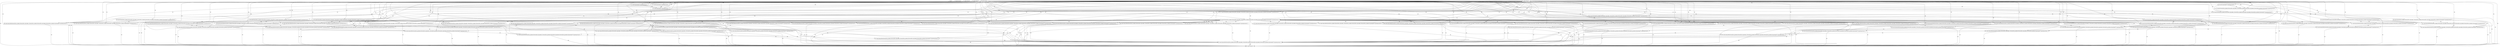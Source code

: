 digraph G {
  "1: match () ...
" [shape=box, ];
  "70: match (event_id) ...
" [shape=box, ];
  "71: match (event_id) ...
" [shape=box, ];
  "72: match (event_id) ...
" [shape=box, ];
  "85: match (event_id) ...
" [shape=box, ];
  "97: match (event_id) ...
" [shape=box, ];
  "107: match (if_precomp2377,if_precomp,event_id) ...
" [shape=box, ];
  "113: match (if_precomp2377,if_precomp,event_id) ...
" [shape=box, ];
  "132: match (if_precomp2377,if_precomp,event_id) ...
" [shape=box, ];
  "140: match (if_precomp2377,if_precomp,event_id) ...
" [shape=box, ];
  "155: match (forward_flow_ip_header_6,forward_flow_udp_header_1,forward_flow_ip_header_9,forward_flow_udp_header_0,forward_flow_ip_header_8,if_precomp2377,if_precomp,event_id) ...
" [
  shape=box, ];
  "160: match (forward_flow_ip_header_6,forward_flow_udp_header_1,forward_flow_ip_header_9,forward_flow_udp_header_0,forward_flow_ip_header_8,if_precomp2377,if_precomp,event_id) ...
" [
  shape=box, ];
  "167: match (forward_flow_ip_header_6,forward_flow_udp_header_1,forward_flow_ip_header_9,forward_flow_udp_header_0,forward_flow_ip_header_8,if_precomp2377,if_precomp,event_id) ...
" [
  shape=box, ];
  "188: match (forward_flow_ip_header_6,forward_flow_udp_header_1,forward_flow_ip_header_9,forward_flow_udp_header_0,forward_flow_ip_header_8,if_precomp2377,if_precomp,event_id) ...
" [
  shape=box, ];
  "193: match (forward_flow_ip_header_6,forward_flow_udp_header_1,forward_flow_ip_header_9,forward_flow_udp_header_0,forward_flow_ip_header_8,if_precomp2377,if_precomp,event_id) ...
" [
  shape=box, ];
  "200: match (forward_flow_ip_header_6,forward_flow_udp_header_1,forward_flow_ip_header_9,forward_flow_udp_header_0,forward_flow_ip_header_8,if_precomp2377,if_precomp,event_id) ...
" [
  shape=box, ];
  "206: match (forward_flow_ip_header_6,forward_flow_udp_header_1,forward_flow_ip_header_9,forward_flow_udp_header_0,forward_flow_ip_header_8,if_precomp2377,if_precomp,event_id) ...
" [
  shape=box, ];
  "213: match (forward_flow_ip_header_6,forward_flow_udp_header_1,forward_flow_ip_header_9,forward_flow_udp_header_0,forward_flow_ip_header_8,if_precomp2377,if_precomp,event_id) ...
" [
  shape=box, ];
  "220: match (forward_flow_ip_header_6,forward_flow_udp_header_1,forward_flow_ip_header_9,forward_flow_udp_header_0,forward_flow_ip_header_8,if_precomp2377,if_precomp,event_id) ...
" [
  shape=box, ];
  "227: match (forward_flow_ip_header_6,forward_flow_udp_header_1,forward_flow_ip_header_9,forward_flow_udp_header_0,forward_flow_ip_header_8,if_precomp2377,if_precomp,event_id) ...
" [
  shape=box, ];
  "234: match (forward_flow_ip_header_6,forward_flow_udp_header_1,forward_flow_ip_header_9,forward_flow_udp_header_0,forward_flow_ip_header_8,if_precomp2377,if_precomp,event_id) ...
" [
  shape=box, ];
  "242: match (path_id2044,forward_flow_ip_header_6,forward_flow_udp_header_1,forward_flow_ip_header_9,forward_flow_udp_header_0,forward_flow_ip_header_8,if_precomp2377,if_precomp,event_id) ...
" [
  shape=box, ];
  "247: match (path_id2044,forward_flow_ip_header_6,forward_flow_udp_header_1,forward_flow_ip_header_9,forward_flow_udp_header_0,forward_flow_ip_header_8,if_precomp2377,if_precomp,event_id) ...
" [
  shape=box, ];
  "253: match (path_id2044,forward_flow_ip_header_6,forward_flow_udp_header_1,forward_flow_ip_header_9,forward_flow_udp_header_0,forward_flow_ip_header_8,if_precomp2377,if_precomp,event_id) ...
" [
  shape=box, ];
  "259: match (path_id2044,forward_flow_ip_header_6,forward_flow_udp_header_1,forward_flow_ip_header_9,forward_flow_udp_header_0,forward_flow_ip_header_8,if_precomp2377,if_precomp,event_id) ...
" [
  shape=box, ];
  "265: match (path_id2044,forward_flow_ip_header_6,forward_flow_udp_header_1,forward_flow_ip_header_9,forward_flow_udp_header_0,forward_flow_ip_header_8,if_precomp2377,if_precomp,event_id) ...
" [
  shape=box, ];
  "271: match (path_id2044,forward_flow_ip_header_6,forward_flow_udp_header_1,forward_flow_ip_header_9,forward_flow_udp_header_0,forward_flow_ip_header_8,if_precomp2377,if_precomp,event_id) ...
" [
  shape=box, ];
  "278: match (path_id2044,forward_flow_ip_header_6,forward_flow_udp_header_1,forward_flow_ip_header_9,forward_flow_udp_header_0,forward_flow_ip_header_8,if_precomp2377,if_precomp,event_id) ...
" [
  shape=box, ];
  "282: match (path_id2044,forward_flow_ip_header_6,forward_flow_udp_header_1,forward_flow_ip_header_9,forward_flow_udp_header_0,forward_flow_ip_header_8,if_precomp2377,if_precomp,event_id) ...
" [
  shape=box, ];
  "287: match (path_id2044,forward_flow_ip_header_6,forward_flow_udp_header_1,forward_flow_ip_header_9,forward_flow_udp_header_0,forward_flow_ip_header_8,if_precomp2377,if_precomp,event_id) ...
" [
  shape=box, ];
  "292: match (path_id2044,forward_flow_ip_header_6,forward_flow_udp_header_1,forward_flow_ip_header_9,forward_flow_udp_header_0,forward_flow_ip_header_8,if_precomp2377,if_precomp,event_id) ...
" [
  shape=box, ];
  "297: match (path_id2044,forward_flow_ip_header_6,forward_flow_udp_header_1,forward_flow_ip_header_9,forward_flow_udp_header_0,forward_flow_ip_header_8,if_precomp2377,if_precomp,event_id) ...
" [
  shape=box, ];
  "302: match (path_id2044,forward_flow_ip_header_6,forward_flow_udp_header_1,forward_flow_ip_header_9,forward_flow_udp_header_0,forward_flow_ip_header_8,if_precomp2377,if_precomp,event_id) ...
" [
  shape=box, ];
  "310: match (path_id2044,forward_flow_ip_header_6,forward_flow_udp_header_1,forward_flow_ip_header_9,forward_flow_udp_header_0,forward_flow_ip_header_8,if_precomp2377,if_precomp,event_id) ...
" [
  shape=box, ];
  "331: match (path_id2044,forward_flow_ip_header_6,forward_flow_udp_header_1,forward_flow_ip_header_9,forward_flow_udp_header_0,forward_flow_ip_header_8,if_precomp2377,if_precomp,event_id) ...
" [
  shape=box, ];
  "336: match (path_id2044,forward_flow_ip_header_6,forward_flow_udp_header_1,forward_flow_ip_header_9,forward_flow_udp_header_0,forward_flow_ip_header_8,if_precomp2377,if_precomp,event_id) ...
" [
  shape=box, ];
  "341: match (path_id2044,forward_flow_ip_header_6,forward_flow_udp_header_1,forward_flow_ip_header_9,forward_flow_udp_header_0,forward_flow_ip_header_8,if_precomp2377,if_precomp,event_id) ...
" [
  shape=box, ];
  "347: match (path_id2044,forward_flow_ip_header_6,forward_flow_udp_header_1,forward_flow_ip_header_9,forward_flow_udp_header_0,forward_flow_ip_header_8,if_precomp2377,if_precomp,event_id) ...
" [
  shape=box, ];
  "349: match (path_id2044,forward_flow_ip_header_6,forward_flow_udp_header_1,forward_flow_ip_header_9,forward_flow_udp_header_0,forward_flow_ip_header_8,if_precomp2377,if_precomp,event_id) ...
" [
  shape=box, ];
  "355: match (path_id2044,forward_flow_ip_header_6,forward_flow_udp_header_1,forward_flow_ip_header_9,forward_flow_udp_header_0,forward_flow_ip_header_8,if_precomp2377,if_precomp,event_id) ...
" [
  shape=box, ];
  "361: match (path_id2044,forward_flow_ip_header_6,forward_flow_udp_header_1,forward_flow_ip_header_9,forward_flow_udp_header_0,forward_flow_ip_header_8,if_precomp2377,if_precomp,event_id) ...
" [
  shape=box, ];
  "368: match (path_id2044,forward_flow_ip_header_6,forward_flow_udp_header_1,forward_flow_ip_header_9,forward_flow_udp_header_0,forward_flow_ip_header_8,if_precomp2377,if_precomp,event_id) ...
" [
  shape=box, ];
  "373: match (path_id2044,forward_flow_ip_header_6,forward_flow_udp_header_1,forward_flow_ip_header_9,forward_flow_udp_header_0,forward_flow_ip_header_8,if_precomp2377,if_precomp,event_id) ...
" [
  shape=box, ];
  "380: match (path_id2044,forward_flow_ip_header_6,forward_flow_udp_header_1,forward_flow_ip_header_9,forward_flow_udp_header_0,forward_flow_ip_header_8,if_precomp2377,if_precomp,event_id) ...
" [
  shape=box, ];
  "383: match (path_id2044,forward_flow_ip_header_6,forward_flow_udp_header_1,forward_flow_ip_header_9,forward_flow_udp_header_0,forward_flow_ip_header_8,if_precomp2377,if_precomp,event_id) ...
" [
  shape=box, ];
  "384: match (path_id2044,forward_flow_ip_header_6,forward_flow_udp_header_1,forward_flow_ip_header_9,forward_flow_udp_header_0,forward_flow_ip_header_8,if_precomp2377,if_precomp,event_id) ...
" [
  shape=box, ];
  "388: match (path_id2044,forward_flow_ip_header_6,forward_flow_udp_header_1,forward_flow_ip_header_9,forward_flow_udp_header_0,forward_flow_ip_header_8,if_precomp2377,if_precomp,event_id) ...
" [
  shape=box, ];
  "392: match (path_id2044,forward_flow_ip_header_6,forward_flow_udp_header_1,forward_flow_ip_header_9,forward_flow_udp_header_0,forward_flow_ip_header_8,if_precomp2377,if_precomp,event_id) ...
" [
  shape=box, ];
  "396: match (path_id2044,forward_flow_ip_header_6,forward_flow_udp_header_1,forward_flow_ip_header_9,forward_flow_udp_header_0,forward_flow_ip_header_8,if_precomp2377,if_precomp,event_id) ...
" [
  shape=box, ];
  "400: match (path_id2044,forward_flow_ip_header_6,forward_flow_udp_header_1,forward_flow_ip_header_9,forward_flow_udp_header_0,forward_flow_ip_header_8,if_precomp2377,if_precomp,event_id) ...
" [
  shape=box, ];
  "410: match (path_id2044,forward_flow_ip_header_6,forward_flow_udp_header_1,forward_flow_ip_header_9,forward_flow_udp_header_0,forward_flow_ip_header_8,if_precomp2377,if_precomp,event_id) ...
" [
  shape=box, ];
  "414: match (path_id2044,forward_flow_ip_header_6,forward_flow_udp_header_1,forward_flow_ip_header_9,forward_flow_udp_header_0,forward_flow_ip_header_8,if_precomp2377,if_precomp,event_id) ...
" [
  shape=box, ];
  "418: match (path_id2044,forward_flow_ip_header_6,forward_flow_udp_header_1,forward_flow_ip_header_9,forward_flow_udp_header_0,forward_flow_ip_header_8,if_precomp2377,if_precomp,event_id) ...
" [
  shape=box, ];
  "422: match (path_id2044,forward_flow_ip_header_6,forward_flow_udp_header_1,forward_flow_ip_header_9,forward_flow_udp_header_0,forward_flow_ip_header_8,if_precomp2377,if_precomp,event_id) ...
" [
  shape=box, ];
  "426: match (path_id2044,forward_flow_ip_header_6,forward_flow_udp_header_1,forward_flow_ip_header_9,forward_flow_udp_header_0,forward_flow_ip_header_8,if_precomp2377,if_precomp,event_id) ...
" [
  shape=box, ];
  "432: match (path_id2044,forward_flow_ip_header_6,forward_flow_udp_header_1,forward_flow_ip_header_9,forward_flow_udp_header_0,forward_flow_ip_header_8,if_precomp2377,if_precomp,event_id) ...
" [
  shape=box, ];
  "438: match (path_id2044,forward_flow_ip_header_6,forward_flow_udp_header_1,forward_flow_ip_header_9,forward_flow_udp_header_0,forward_flow_ip_header_8,if_precomp2377,if_precomp,event_id) ...
" [
  shape=box, ];
  "448: match (path_id2044,forward_flow_ip_header_6,forward_flow_udp_header_1,forward_flow_ip_header_9,forward_flow_udp_header_0,forward_flow_ip_header_8,if_precomp2377,if_precomp,event_id) ...
" [
  shape=box, ];
  "454: match (path_id2044,forward_flow_ip_header_6,forward_flow_udp_header_1,forward_flow_ip_header_9,forward_flow_udp_header_0,forward_flow_ip_header_8,if_precomp2377,if_precomp,event_id) ...
" [
  shape=box, ];
  "458: match (path_id2044,forward_flow_ip_header_6,forward_flow_udp_header_1,forward_flow_ip_header_9,forward_flow_udp_header_0,forward_flow_ip_header_8,if_precomp2377,if_precomp,event_id) ...
" [
  shape=box, ];
  "462: match (path_id2044,forward_flow_ip_header_6,forward_flow_udp_header_1,forward_flow_ip_header_9,forward_flow_udp_header_0,forward_flow_ip_header_8,if_precomp2377,if_precomp,event_id) ...
" [
  shape=box, ];
  "466: match (path_id2044,forward_flow_ip_header_6,forward_flow_udp_header_1,forward_flow_ip_header_9,forward_flow_udp_header_0,forward_flow_ip_header_8,if_precomp2377,if_precomp,event_id) ...
" [
  shape=box, ];
  "470: match (path_id2044,forward_flow_ip_header_6,forward_flow_udp_header_1,forward_flow_ip_header_9,forward_flow_udp_header_0,forward_flow_ip_header_8,if_precomp2377,if_precomp,event_id) ...
" [
  shape=box, ];
  "474: match (path_id2044,forward_flow_ip_header_6,forward_flow_udp_header_1,forward_flow_ip_header_9,forward_flow_udp_header_0,forward_flow_ip_header_8,if_precomp2377,if_precomp,event_id) ...
" [
  shape=box, ];
  "478: match (path_id2044,forward_flow_ip_header_6,forward_flow_udp_header_1,forward_flow_ip_header_9,forward_flow_udp_header_0,forward_flow_ip_header_8,if_precomp2377,if_precomp,event_id) ...
" [
  shape=box, ];
  "482: match (path_id2044,forward_flow_ip_header_6,forward_flow_udp_header_1,forward_flow_ip_header_9,forward_flow_udp_header_0,forward_flow_ip_header_8,if_precomp2377,if_precomp,event_id) ...
" [
  shape=box, ];
  "486: match (path_id2044,forward_flow_ip_header_6,forward_flow_udp_header_1,forward_flow_ip_header_9,forward_flow_udp_header_0,forward_flow_ip_header_8,if_precomp2377,if_precomp,event_id) ...
" [
  shape=box, ];
  "490: match (path_id2044,forward_flow_ip_header_6,forward_flow_udp_header_1,forward_flow_ip_header_9,forward_flow_udp_header_0,forward_flow_ip_header_8,if_precomp2377,if_precomp,event_id) ...
" [
  shape=box, ];
  "494: match (path_id2044,forward_flow_ip_header_6,forward_flow_udp_header_1,forward_flow_ip_header_9,forward_flow_udp_header_0,forward_flow_ip_header_8,if_precomp2377,if_precomp,event_id) ...
" [
  shape=box, ];
  "498: match (path_id2044,forward_flow_ip_header_6,forward_flow_udp_header_1,forward_flow_ip_header_9,forward_flow_udp_header_0,forward_flow_ip_header_8,if_precomp2377,if_precomp,event_id) ...
" [
  shape=box, ];
  "502: match (path_id2044,forward_flow_ip_header_6,forward_flow_udp_header_1,forward_flow_ip_header_9,forward_flow_udp_header_0,forward_flow_ip_header_8,if_precomp2377,if_precomp,event_id) ...
" [
  shape=box, ];
  "506: match (path_id2044,forward_flow_ip_header_6,forward_flow_udp_header_1,forward_flow_ip_header_9,forward_flow_udp_header_0,forward_flow_ip_header_8,if_precomp2377,if_precomp,event_id) ...
" [
  shape=box, ];
  "510: match (path_id2044,forward_flow_ip_header_6,forward_flow_udp_header_1,forward_flow_ip_header_9,forward_flow_udp_header_0,forward_flow_ip_header_8,if_precomp2377,if_precomp,event_id) ...
" [
  shape=box, ];
  "514: match (path_id2044,forward_flow_ip_header_6,forward_flow_udp_header_1,forward_flow_ip_header_9,forward_flow_udp_header_0,forward_flow_ip_header_8,if_precomp2377,if_precomp,event_id) ...
" [
  shape=box, ];
  "518: match (path_id2044,forward_flow_ip_header_6,forward_flow_udp_header_1,forward_flow_ip_header_9,forward_flow_udp_header_0,forward_flow_ip_header_8,if_precomp2377,if_precomp,event_id) ...
" [
  shape=box, ];
  "522: match (path_id2044,forward_flow_ip_header_6,forward_flow_udp_header_1,forward_flow_ip_header_9,forward_flow_udp_header_0,forward_flow_ip_header_8,if_precomp2377,if_precomp,event_id) ...
" [
  shape=box, ];
  "526: match (path_id2044,forward_flow_ip_header_6,forward_flow_udp_header_1,forward_flow_ip_header_9,forward_flow_udp_header_0,forward_flow_ip_header_8,if_precomp2377,if_precomp,event_id) ...
" [
  shape=box, ];
  "530: match (path_id2044,forward_flow_ip_header_6,forward_flow_udp_header_1,forward_flow_ip_header_9,forward_flow_udp_header_0,forward_flow_ip_header_8,if_precomp2377,if_precomp,event_id) ...
" [
  shape=box, ];
  "634: match (path_id2044,forward_flow_ip_header_6,forward_flow_udp_header_1,forward_flow_ip_header_9,forward_flow_udp_header_0,forward_flow_ip_header_8,if_precomp2377,if_precomp,event_id) ...
" [
  shape=box, ];
  "681: match (event_id) ...
" [shape=box, ];
  
  
  "85: match (event_id) ...
" -> "107: match (if_precomp2377,if_precomp,event_id) ...
" [
  label="WR", ];
  "85: match (event_id) ...
" -> "113: match (if_precomp2377,if_precomp,event_id) ...
" [
  label="WR", ];
  "85: match (event_id) ...
" -> "132: match (if_precomp2377,if_precomp,event_id) ...
" [
  label="WR", ];
  "85: match (event_id) ...
" -> "140: match (if_precomp2377,if_precomp,event_id) ...
" [
  label="WR", ];
  "85: match (event_id) ...
" -> "155: match (forward_flow_ip_header_6,forward_flow_udp_header_1,forward_flow_ip_header_9,forward_flow_udp_header_0,forward_flow_ip_header_8,if_precomp2377,if_precomp,event_id) ...
" [
  label="WR", ];
  "85: match (event_id) ...
" -> "160: match (forward_flow_ip_header_6,forward_flow_udp_header_1,forward_flow_ip_header_9,forward_flow_udp_header_0,forward_flow_ip_header_8,if_precomp2377,if_precomp,event_id) ...
" [
  label="WR", ];
  "85: match (event_id) ...
" -> "167: match (forward_flow_ip_header_6,forward_flow_udp_header_1,forward_flow_ip_header_9,forward_flow_udp_header_0,forward_flow_ip_header_8,if_precomp2377,if_precomp,event_id) ...
" [
  label="WR", ];
  "85: match (event_id) ...
" -> "188: match (forward_flow_ip_header_6,forward_flow_udp_header_1,forward_flow_ip_header_9,forward_flow_udp_header_0,forward_flow_ip_header_8,if_precomp2377,if_precomp,event_id) ...
" [
  label="WR", ];
  "85: match (event_id) ...
" -> "193: match (forward_flow_ip_header_6,forward_flow_udp_header_1,forward_flow_ip_header_9,forward_flow_udp_header_0,forward_flow_ip_header_8,if_precomp2377,if_precomp,event_id) ...
" [
  label="WR", ];
  "85: match (event_id) ...
" -> "200: match (forward_flow_ip_header_6,forward_flow_udp_header_1,forward_flow_ip_header_9,forward_flow_udp_header_0,forward_flow_ip_header_8,if_precomp2377,if_precomp,event_id) ...
" [
  label="WR", ];
  "85: match (event_id) ...
" -> "206: match (forward_flow_ip_header_6,forward_flow_udp_header_1,forward_flow_ip_header_9,forward_flow_udp_header_0,forward_flow_ip_header_8,if_precomp2377,if_precomp,event_id) ...
" [
  label="WR", ];
  "85: match (event_id) ...
" -> "213: match (forward_flow_ip_header_6,forward_flow_udp_header_1,forward_flow_ip_header_9,forward_flow_udp_header_0,forward_flow_ip_header_8,if_precomp2377,if_precomp,event_id) ...
" [
  label="WR", ];
  "85: match (event_id) ...
" -> "220: match (forward_flow_ip_header_6,forward_flow_udp_header_1,forward_flow_ip_header_9,forward_flow_udp_header_0,forward_flow_ip_header_8,if_precomp2377,if_precomp,event_id) ...
" [
  label="WR", ];
  "85: match (event_id) ...
" -> "227: match (forward_flow_ip_header_6,forward_flow_udp_header_1,forward_flow_ip_header_9,forward_flow_udp_header_0,forward_flow_ip_header_8,if_precomp2377,if_precomp,event_id) ...
" [
  label="WR", ];
  "85: match (event_id) ...
" -> "234: match (forward_flow_ip_header_6,forward_flow_udp_header_1,forward_flow_ip_header_9,forward_flow_udp_header_0,forward_flow_ip_header_8,if_precomp2377,if_precomp,event_id) ...
" [
  label="WR", ];
  "85: match (event_id) ...
" -> "242: match (path_id2044,forward_flow_ip_header_6,forward_flow_udp_header_1,forward_flow_ip_header_9,forward_flow_udp_header_0,forward_flow_ip_header_8,if_precomp2377,if_precomp,event_id) ...
" [
  label="WR", ];
  "85: match (event_id) ...
" -> "247: match (path_id2044,forward_flow_ip_header_6,forward_flow_udp_header_1,forward_flow_ip_header_9,forward_flow_udp_header_0,forward_flow_ip_header_8,if_precomp2377,if_precomp,event_id) ...
" [
  label="WR", ];
  "85: match (event_id) ...
" -> "253: match (path_id2044,forward_flow_ip_header_6,forward_flow_udp_header_1,forward_flow_ip_header_9,forward_flow_udp_header_0,forward_flow_ip_header_8,if_precomp2377,if_precomp,event_id) ...
" [
  label="WR", ];
  "85: match (event_id) ...
" -> "259: match (path_id2044,forward_flow_ip_header_6,forward_flow_udp_header_1,forward_flow_ip_header_9,forward_flow_udp_header_0,forward_flow_ip_header_8,if_precomp2377,if_precomp,event_id) ...
" [
  label="WR", ];
  "85: match (event_id) ...
" -> "265: match (path_id2044,forward_flow_ip_header_6,forward_flow_udp_header_1,forward_flow_ip_header_9,forward_flow_udp_header_0,forward_flow_ip_header_8,if_precomp2377,if_precomp,event_id) ...
" [
  label="WR", ];
  "85: match (event_id) ...
" -> "271: match (path_id2044,forward_flow_ip_header_6,forward_flow_udp_header_1,forward_flow_ip_header_9,forward_flow_udp_header_0,forward_flow_ip_header_8,if_precomp2377,if_precomp,event_id) ...
" [
  label="WR", ];
  "85: match (event_id) ...
" -> "278: match (path_id2044,forward_flow_ip_header_6,forward_flow_udp_header_1,forward_flow_ip_header_9,forward_flow_udp_header_0,forward_flow_ip_header_8,if_precomp2377,if_precomp,event_id) ...
" [
  label="WR", ];
  "85: match (event_id) ...
" -> "282: match (path_id2044,forward_flow_ip_header_6,forward_flow_udp_header_1,forward_flow_ip_header_9,forward_flow_udp_header_0,forward_flow_ip_header_8,if_precomp2377,if_precomp,event_id) ...
" [
  label="WR", ];
  "85: match (event_id) ...
" -> "287: match (path_id2044,forward_flow_ip_header_6,forward_flow_udp_header_1,forward_flow_ip_header_9,forward_flow_udp_header_0,forward_flow_ip_header_8,if_precomp2377,if_precomp,event_id) ...
" [
  label="WR", ];
  "85: match (event_id) ...
" -> "292: match (path_id2044,forward_flow_ip_header_6,forward_flow_udp_header_1,forward_flow_ip_header_9,forward_flow_udp_header_0,forward_flow_ip_header_8,if_precomp2377,if_precomp,event_id) ...
" [
  label="WR", ];
  "85: match (event_id) ...
" -> "297: match (path_id2044,forward_flow_ip_header_6,forward_flow_udp_header_1,forward_flow_ip_header_9,forward_flow_udp_header_0,forward_flow_ip_header_8,if_precomp2377,if_precomp,event_id) ...
" [
  label="WR", ];
  "85: match (event_id) ...
" -> "302: match (path_id2044,forward_flow_ip_header_6,forward_flow_udp_header_1,forward_flow_ip_header_9,forward_flow_udp_header_0,forward_flow_ip_header_8,if_precomp2377,if_precomp,event_id) ...
" [
  label="WR", ];
  "85: match (event_id) ...
" -> "310: match (path_id2044,forward_flow_ip_header_6,forward_flow_udp_header_1,forward_flow_ip_header_9,forward_flow_udp_header_0,forward_flow_ip_header_8,if_precomp2377,if_precomp,event_id) ...
" [
  label="WR", ];
  "85: match (event_id) ...
" -> "331: match (path_id2044,forward_flow_ip_header_6,forward_flow_udp_header_1,forward_flow_ip_header_9,forward_flow_udp_header_0,forward_flow_ip_header_8,if_precomp2377,if_precomp,event_id) ...
" [
  label="WR", ];
  "85: match (event_id) ...
" -> "336: match (path_id2044,forward_flow_ip_header_6,forward_flow_udp_header_1,forward_flow_ip_header_9,forward_flow_udp_header_0,forward_flow_ip_header_8,if_precomp2377,if_precomp,event_id) ...
" [
  label="WR", ];
  "85: match (event_id) ...
" -> "341: match (path_id2044,forward_flow_ip_header_6,forward_flow_udp_header_1,forward_flow_ip_header_9,forward_flow_udp_header_0,forward_flow_ip_header_8,if_precomp2377,if_precomp,event_id) ...
" [
  label="WR", ];
  "85: match (event_id) ...
" -> "347: match (path_id2044,forward_flow_ip_header_6,forward_flow_udp_header_1,forward_flow_ip_header_9,forward_flow_udp_header_0,forward_flow_ip_header_8,if_precomp2377,if_precomp,event_id) ...
" [
  label="WR", ];
  "85: match (event_id) ...
" -> "349: match (path_id2044,forward_flow_ip_header_6,forward_flow_udp_header_1,forward_flow_ip_header_9,forward_flow_udp_header_0,forward_flow_ip_header_8,if_precomp2377,if_precomp,event_id) ...
" [
  label="WR", ];
  "85: match (event_id) ...
" -> "355: match (path_id2044,forward_flow_ip_header_6,forward_flow_udp_header_1,forward_flow_ip_header_9,forward_flow_udp_header_0,forward_flow_ip_header_8,if_precomp2377,if_precomp,event_id) ...
" [
  label="WR", ];
  "85: match (event_id) ...
" -> "361: match (path_id2044,forward_flow_ip_header_6,forward_flow_udp_header_1,forward_flow_ip_header_9,forward_flow_udp_header_0,forward_flow_ip_header_8,if_precomp2377,if_precomp,event_id) ...
" [
  label="WR", ];
  "85: match (event_id) ...
" -> "368: match (path_id2044,forward_flow_ip_header_6,forward_flow_udp_header_1,forward_flow_ip_header_9,forward_flow_udp_header_0,forward_flow_ip_header_8,if_precomp2377,if_precomp,event_id) ...
" [
  label="WR", ];
  "85: match (event_id) ...
" -> "373: match (path_id2044,forward_flow_ip_header_6,forward_flow_udp_header_1,forward_flow_ip_header_9,forward_flow_udp_header_0,forward_flow_ip_header_8,if_precomp2377,if_precomp,event_id) ...
" [
  label="WR", ];
  "85: match (event_id) ...
" -> "380: match (path_id2044,forward_flow_ip_header_6,forward_flow_udp_header_1,forward_flow_ip_header_9,forward_flow_udp_header_0,forward_flow_ip_header_8,if_precomp2377,if_precomp,event_id) ...
" [
  label="WR", ];
  "85: match (event_id) ...
" -> "383: match (path_id2044,forward_flow_ip_header_6,forward_flow_udp_header_1,forward_flow_ip_header_9,forward_flow_udp_header_0,forward_flow_ip_header_8,if_precomp2377,if_precomp,event_id) ...
" [
  label="WR", ];
  "85: match (event_id) ...
" -> "384: match (path_id2044,forward_flow_ip_header_6,forward_flow_udp_header_1,forward_flow_ip_header_9,forward_flow_udp_header_0,forward_flow_ip_header_8,if_precomp2377,if_precomp,event_id) ...
" [
  label="WR", ];
  "85: match (event_id) ...
" -> "388: match (path_id2044,forward_flow_ip_header_6,forward_flow_udp_header_1,forward_flow_ip_header_9,forward_flow_udp_header_0,forward_flow_ip_header_8,if_precomp2377,if_precomp,event_id) ...
" [
  label="WR", ];
  "85: match (event_id) ...
" -> "392: match (path_id2044,forward_flow_ip_header_6,forward_flow_udp_header_1,forward_flow_ip_header_9,forward_flow_udp_header_0,forward_flow_ip_header_8,if_precomp2377,if_precomp,event_id) ...
" [
  label="WR", ];
  "85: match (event_id) ...
" -> "396: match (path_id2044,forward_flow_ip_header_6,forward_flow_udp_header_1,forward_flow_ip_header_9,forward_flow_udp_header_0,forward_flow_ip_header_8,if_precomp2377,if_precomp,event_id) ...
" [
  label="WR", ];
  "85: match (event_id) ...
" -> "400: match (path_id2044,forward_flow_ip_header_6,forward_flow_udp_header_1,forward_flow_ip_header_9,forward_flow_udp_header_0,forward_flow_ip_header_8,if_precomp2377,if_precomp,event_id) ...
" [
  label="WR", ];
  "85: match (event_id) ...
" -> "410: match (path_id2044,forward_flow_ip_header_6,forward_flow_udp_header_1,forward_flow_ip_header_9,forward_flow_udp_header_0,forward_flow_ip_header_8,if_precomp2377,if_precomp,event_id) ...
" [
  label="WR", ];
  "85: match (event_id) ...
" -> "414: match (path_id2044,forward_flow_ip_header_6,forward_flow_udp_header_1,forward_flow_ip_header_9,forward_flow_udp_header_0,forward_flow_ip_header_8,if_precomp2377,if_precomp,event_id) ...
" [
  label="WR", ];
  "85: match (event_id) ...
" -> "418: match (path_id2044,forward_flow_ip_header_6,forward_flow_udp_header_1,forward_flow_ip_header_9,forward_flow_udp_header_0,forward_flow_ip_header_8,if_precomp2377,if_precomp,event_id) ...
" [
  label="WR", ];
  "85: match (event_id) ...
" -> "422: match (path_id2044,forward_flow_ip_header_6,forward_flow_udp_header_1,forward_flow_ip_header_9,forward_flow_udp_header_0,forward_flow_ip_header_8,if_precomp2377,if_precomp,event_id) ...
" [
  label="WR", ];
  "85: match (event_id) ...
" -> "426: match (path_id2044,forward_flow_ip_header_6,forward_flow_udp_header_1,forward_flow_ip_header_9,forward_flow_udp_header_0,forward_flow_ip_header_8,if_precomp2377,if_precomp,event_id) ...
" [
  label="WR", ];
  "85: match (event_id) ...
" -> "432: match (path_id2044,forward_flow_ip_header_6,forward_flow_udp_header_1,forward_flow_ip_header_9,forward_flow_udp_header_0,forward_flow_ip_header_8,if_precomp2377,if_precomp,event_id) ...
" [
  label="WR", ];
  "85: match (event_id) ...
" -> "438: match (path_id2044,forward_flow_ip_header_6,forward_flow_udp_header_1,forward_flow_ip_header_9,forward_flow_udp_header_0,forward_flow_ip_header_8,if_precomp2377,if_precomp,event_id) ...
" [
  label="WR", ];
  "85: match (event_id) ...
" -> "448: match (path_id2044,forward_flow_ip_header_6,forward_flow_udp_header_1,forward_flow_ip_header_9,forward_flow_udp_header_0,forward_flow_ip_header_8,if_precomp2377,if_precomp,event_id) ...
" [
  label="WR", ];
  "85: match (event_id) ...
" -> "454: match (path_id2044,forward_flow_ip_header_6,forward_flow_udp_header_1,forward_flow_ip_header_9,forward_flow_udp_header_0,forward_flow_ip_header_8,if_precomp2377,if_precomp,event_id) ...
" [
  label="WR", ];
  "85: match (event_id) ...
" -> "458: match (path_id2044,forward_flow_ip_header_6,forward_flow_udp_header_1,forward_flow_ip_header_9,forward_flow_udp_header_0,forward_flow_ip_header_8,if_precomp2377,if_precomp,event_id) ...
" [
  label="WR", ];
  "85: match (event_id) ...
" -> "462: match (path_id2044,forward_flow_ip_header_6,forward_flow_udp_header_1,forward_flow_ip_header_9,forward_flow_udp_header_0,forward_flow_ip_header_8,if_precomp2377,if_precomp,event_id) ...
" [
  label="WR", ];
  "85: match (event_id) ...
" -> "466: match (path_id2044,forward_flow_ip_header_6,forward_flow_udp_header_1,forward_flow_ip_header_9,forward_flow_udp_header_0,forward_flow_ip_header_8,if_precomp2377,if_precomp,event_id) ...
" [
  label="WR", ];
  "85: match (event_id) ...
" -> "470: match (path_id2044,forward_flow_ip_header_6,forward_flow_udp_header_1,forward_flow_ip_header_9,forward_flow_udp_header_0,forward_flow_ip_header_8,if_precomp2377,if_precomp,event_id) ...
" [
  label="WR", ];
  "85: match (event_id) ...
" -> "474: match (path_id2044,forward_flow_ip_header_6,forward_flow_udp_header_1,forward_flow_ip_header_9,forward_flow_udp_header_0,forward_flow_ip_header_8,if_precomp2377,if_precomp,event_id) ...
" [
  label="WR", ];
  "85: match (event_id) ...
" -> "478: match (path_id2044,forward_flow_ip_header_6,forward_flow_udp_header_1,forward_flow_ip_header_9,forward_flow_udp_header_0,forward_flow_ip_header_8,if_precomp2377,if_precomp,event_id) ...
" [
  label="WR", ];
  "85: match (event_id) ...
" -> "482: match (path_id2044,forward_flow_ip_header_6,forward_flow_udp_header_1,forward_flow_ip_header_9,forward_flow_udp_header_0,forward_flow_ip_header_8,if_precomp2377,if_precomp,event_id) ...
" [
  label="WR", ];
  "85: match (event_id) ...
" -> "486: match (path_id2044,forward_flow_ip_header_6,forward_flow_udp_header_1,forward_flow_ip_header_9,forward_flow_udp_header_0,forward_flow_ip_header_8,if_precomp2377,if_precomp,event_id) ...
" [
  label="WR", ];
  "85: match (event_id) ...
" -> "490: match (path_id2044,forward_flow_ip_header_6,forward_flow_udp_header_1,forward_flow_ip_header_9,forward_flow_udp_header_0,forward_flow_ip_header_8,if_precomp2377,if_precomp,event_id) ...
" [
  label="WR", ];
  "85: match (event_id) ...
" -> "494: match (path_id2044,forward_flow_ip_header_6,forward_flow_udp_header_1,forward_flow_ip_header_9,forward_flow_udp_header_0,forward_flow_ip_header_8,if_precomp2377,if_precomp,event_id) ...
" [
  label="WR", ];
  "85: match (event_id) ...
" -> "498: match (path_id2044,forward_flow_ip_header_6,forward_flow_udp_header_1,forward_flow_ip_header_9,forward_flow_udp_header_0,forward_flow_ip_header_8,if_precomp2377,if_precomp,event_id) ...
" [
  label="WR", ];
  "85: match (event_id) ...
" -> "502: match (path_id2044,forward_flow_ip_header_6,forward_flow_udp_header_1,forward_flow_ip_header_9,forward_flow_udp_header_0,forward_flow_ip_header_8,if_precomp2377,if_precomp,event_id) ...
" [
  label="WR", ];
  "85: match (event_id) ...
" -> "506: match (path_id2044,forward_flow_ip_header_6,forward_flow_udp_header_1,forward_flow_ip_header_9,forward_flow_udp_header_0,forward_flow_ip_header_8,if_precomp2377,if_precomp,event_id) ...
" [
  label="WR", ];
  "85: match (event_id) ...
" -> "510: match (path_id2044,forward_flow_ip_header_6,forward_flow_udp_header_1,forward_flow_ip_header_9,forward_flow_udp_header_0,forward_flow_ip_header_8,if_precomp2377,if_precomp,event_id) ...
" [
  label="WR", ];
  "85: match (event_id) ...
" -> "514: match (path_id2044,forward_flow_ip_header_6,forward_flow_udp_header_1,forward_flow_ip_header_9,forward_flow_udp_header_0,forward_flow_ip_header_8,if_precomp2377,if_precomp,event_id) ...
" [
  label="WR", ];
  "85: match (event_id) ...
" -> "518: match (path_id2044,forward_flow_ip_header_6,forward_flow_udp_header_1,forward_flow_ip_header_9,forward_flow_udp_header_0,forward_flow_ip_header_8,if_precomp2377,if_precomp,event_id) ...
" [
  label="WR", ];
  "85: match (event_id) ...
" -> "522: match (path_id2044,forward_flow_ip_header_6,forward_flow_udp_header_1,forward_flow_ip_header_9,forward_flow_udp_header_0,forward_flow_ip_header_8,if_precomp2377,if_precomp,event_id) ...
" [
  label="WR", ];
  "85: match (event_id) ...
" -> "526: match (path_id2044,forward_flow_ip_header_6,forward_flow_udp_header_1,forward_flow_ip_header_9,forward_flow_udp_header_0,forward_flow_ip_header_8,if_precomp2377,if_precomp,event_id) ...
" [
  label="WR", ];
  "85: match (event_id) ...
" -> "530: match (path_id2044,forward_flow_ip_header_6,forward_flow_udp_header_1,forward_flow_ip_header_9,forward_flow_udp_header_0,forward_flow_ip_header_8,if_precomp2377,if_precomp,event_id) ...
" [
  label="WR", ];
  "85: match (event_id) ...
" -> "634: match (path_id2044,forward_flow_ip_header_6,forward_flow_udp_header_1,forward_flow_ip_header_9,forward_flow_udp_header_0,forward_flow_ip_header_8,if_precomp2377,if_precomp,event_id) ...
" [
  label="WR", ];
  "85: match (event_id) ...
" -> "681: match (event_id) ...
" [label="RW", ];
  "97: match (event_id) ...
" -> "107: match (if_precomp2377,if_precomp,event_id) ...
" [
  label="WR", ];
  "97: match (event_id) ...
" -> "113: match (if_precomp2377,if_precomp,event_id) ...
" [
  label="WR", ];
  "97: match (event_id) ...
" -> "132: match (if_precomp2377,if_precomp,event_id) ...
" [
  label="WR", ];
  "97: match (event_id) ...
" -> "140: match (if_precomp2377,if_precomp,event_id) ...
" [
  label="WR", ];
  "97: match (event_id) ...
" -> "155: match (forward_flow_ip_header_6,forward_flow_udp_header_1,forward_flow_ip_header_9,forward_flow_udp_header_0,forward_flow_ip_header_8,if_precomp2377,if_precomp,event_id) ...
" [
  label="WR", ];
  "97: match (event_id) ...
" -> "160: match (forward_flow_ip_header_6,forward_flow_udp_header_1,forward_flow_ip_header_9,forward_flow_udp_header_0,forward_flow_ip_header_8,if_precomp2377,if_precomp,event_id) ...
" [
  label="WR", ];
  "97: match (event_id) ...
" -> "167: match (forward_flow_ip_header_6,forward_flow_udp_header_1,forward_flow_ip_header_9,forward_flow_udp_header_0,forward_flow_ip_header_8,if_precomp2377,if_precomp,event_id) ...
" [
  label="WR", ];
  "97: match (event_id) ...
" -> "188: match (forward_flow_ip_header_6,forward_flow_udp_header_1,forward_flow_ip_header_9,forward_flow_udp_header_0,forward_flow_ip_header_8,if_precomp2377,if_precomp,event_id) ...
" [
  label="WR", ];
  "97: match (event_id) ...
" -> "193: match (forward_flow_ip_header_6,forward_flow_udp_header_1,forward_flow_ip_header_9,forward_flow_udp_header_0,forward_flow_ip_header_8,if_precomp2377,if_precomp,event_id) ...
" [
  label="WR", ];
  "97: match (event_id) ...
" -> "200: match (forward_flow_ip_header_6,forward_flow_udp_header_1,forward_flow_ip_header_9,forward_flow_udp_header_0,forward_flow_ip_header_8,if_precomp2377,if_precomp,event_id) ...
" [
  label="WR", ];
  "97: match (event_id) ...
" -> "206: match (forward_flow_ip_header_6,forward_flow_udp_header_1,forward_flow_ip_header_9,forward_flow_udp_header_0,forward_flow_ip_header_8,if_precomp2377,if_precomp,event_id) ...
" [
  label="WR", ];
  "97: match (event_id) ...
" -> "213: match (forward_flow_ip_header_6,forward_flow_udp_header_1,forward_flow_ip_header_9,forward_flow_udp_header_0,forward_flow_ip_header_8,if_precomp2377,if_precomp,event_id) ...
" [
  label="WR", ];
  "97: match (event_id) ...
" -> "220: match (forward_flow_ip_header_6,forward_flow_udp_header_1,forward_flow_ip_header_9,forward_flow_udp_header_0,forward_flow_ip_header_8,if_precomp2377,if_precomp,event_id) ...
" [
  label="WR", ];
  "97: match (event_id) ...
" -> "227: match (forward_flow_ip_header_6,forward_flow_udp_header_1,forward_flow_ip_header_9,forward_flow_udp_header_0,forward_flow_ip_header_8,if_precomp2377,if_precomp,event_id) ...
" [
  label="WR", ];
  "97: match (event_id) ...
" -> "234: match (forward_flow_ip_header_6,forward_flow_udp_header_1,forward_flow_ip_header_9,forward_flow_udp_header_0,forward_flow_ip_header_8,if_precomp2377,if_precomp,event_id) ...
" [
  label="WR", ];
  "97: match (event_id) ...
" -> "242: match (path_id2044,forward_flow_ip_header_6,forward_flow_udp_header_1,forward_flow_ip_header_9,forward_flow_udp_header_0,forward_flow_ip_header_8,if_precomp2377,if_precomp,event_id) ...
" [
  label="WR", ];
  "97: match (event_id) ...
" -> "247: match (path_id2044,forward_flow_ip_header_6,forward_flow_udp_header_1,forward_flow_ip_header_9,forward_flow_udp_header_0,forward_flow_ip_header_8,if_precomp2377,if_precomp,event_id) ...
" [
  label="WR", ];
  "97: match (event_id) ...
" -> "253: match (path_id2044,forward_flow_ip_header_6,forward_flow_udp_header_1,forward_flow_ip_header_9,forward_flow_udp_header_0,forward_flow_ip_header_8,if_precomp2377,if_precomp,event_id) ...
" [
  label="WR", ];
  "97: match (event_id) ...
" -> "259: match (path_id2044,forward_flow_ip_header_6,forward_flow_udp_header_1,forward_flow_ip_header_9,forward_flow_udp_header_0,forward_flow_ip_header_8,if_precomp2377,if_precomp,event_id) ...
" [
  label="WR", ];
  "97: match (event_id) ...
" -> "265: match (path_id2044,forward_flow_ip_header_6,forward_flow_udp_header_1,forward_flow_ip_header_9,forward_flow_udp_header_0,forward_flow_ip_header_8,if_precomp2377,if_precomp,event_id) ...
" [
  label="WR", ];
  "97: match (event_id) ...
" -> "271: match (path_id2044,forward_flow_ip_header_6,forward_flow_udp_header_1,forward_flow_ip_header_9,forward_flow_udp_header_0,forward_flow_ip_header_8,if_precomp2377,if_precomp,event_id) ...
" [
  label="WR", ];
  "97: match (event_id) ...
" -> "278: match (path_id2044,forward_flow_ip_header_6,forward_flow_udp_header_1,forward_flow_ip_header_9,forward_flow_udp_header_0,forward_flow_ip_header_8,if_precomp2377,if_precomp,event_id) ...
" [
  label="WR", ];
  "97: match (event_id) ...
" -> "282: match (path_id2044,forward_flow_ip_header_6,forward_flow_udp_header_1,forward_flow_ip_header_9,forward_flow_udp_header_0,forward_flow_ip_header_8,if_precomp2377,if_precomp,event_id) ...
" [
  label="WR", ];
  "97: match (event_id) ...
" -> "287: match (path_id2044,forward_flow_ip_header_6,forward_flow_udp_header_1,forward_flow_ip_header_9,forward_flow_udp_header_0,forward_flow_ip_header_8,if_precomp2377,if_precomp,event_id) ...
" [
  label="WR", ];
  "97: match (event_id) ...
" -> "292: match (path_id2044,forward_flow_ip_header_6,forward_flow_udp_header_1,forward_flow_ip_header_9,forward_flow_udp_header_0,forward_flow_ip_header_8,if_precomp2377,if_precomp,event_id) ...
" [
  label="WR", ];
  "97: match (event_id) ...
" -> "297: match (path_id2044,forward_flow_ip_header_6,forward_flow_udp_header_1,forward_flow_ip_header_9,forward_flow_udp_header_0,forward_flow_ip_header_8,if_precomp2377,if_precomp,event_id) ...
" [
  label="WR", ];
  "97: match (event_id) ...
" -> "302: match (path_id2044,forward_flow_ip_header_6,forward_flow_udp_header_1,forward_flow_ip_header_9,forward_flow_udp_header_0,forward_flow_ip_header_8,if_precomp2377,if_precomp,event_id) ...
" [
  label="WR", ];
  "97: match (event_id) ...
" -> "310: match (path_id2044,forward_flow_ip_header_6,forward_flow_udp_header_1,forward_flow_ip_header_9,forward_flow_udp_header_0,forward_flow_ip_header_8,if_precomp2377,if_precomp,event_id) ...
" [
  label="WR", ];
  "97: match (event_id) ...
" -> "331: match (path_id2044,forward_flow_ip_header_6,forward_flow_udp_header_1,forward_flow_ip_header_9,forward_flow_udp_header_0,forward_flow_ip_header_8,if_precomp2377,if_precomp,event_id) ...
" [
  label="WR", ];
  "97: match (event_id) ...
" -> "336: match (path_id2044,forward_flow_ip_header_6,forward_flow_udp_header_1,forward_flow_ip_header_9,forward_flow_udp_header_0,forward_flow_ip_header_8,if_precomp2377,if_precomp,event_id) ...
" [
  label="WR", ];
  "97: match (event_id) ...
" -> "341: match (path_id2044,forward_flow_ip_header_6,forward_flow_udp_header_1,forward_flow_ip_header_9,forward_flow_udp_header_0,forward_flow_ip_header_8,if_precomp2377,if_precomp,event_id) ...
" [
  label="WR", ];
  "97: match (event_id) ...
" -> "347: match (path_id2044,forward_flow_ip_header_6,forward_flow_udp_header_1,forward_flow_ip_header_9,forward_flow_udp_header_0,forward_flow_ip_header_8,if_precomp2377,if_precomp,event_id) ...
" [
  label="WR", ];
  "97: match (event_id) ...
" -> "349: match (path_id2044,forward_flow_ip_header_6,forward_flow_udp_header_1,forward_flow_ip_header_9,forward_flow_udp_header_0,forward_flow_ip_header_8,if_precomp2377,if_precomp,event_id) ...
" [
  label="WR", ];
  "97: match (event_id) ...
" -> "355: match (path_id2044,forward_flow_ip_header_6,forward_flow_udp_header_1,forward_flow_ip_header_9,forward_flow_udp_header_0,forward_flow_ip_header_8,if_precomp2377,if_precomp,event_id) ...
" [
  label="WR", ];
  "97: match (event_id) ...
" -> "361: match (path_id2044,forward_flow_ip_header_6,forward_flow_udp_header_1,forward_flow_ip_header_9,forward_flow_udp_header_0,forward_flow_ip_header_8,if_precomp2377,if_precomp,event_id) ...
" [
  label="WR", ];
  "97: match (event_id) ...
" -> "368: match (path_id2044,forward_flow_ip_header_6,forward_flow_udp_header_1,forward_flow_ip_header_9,forward_flow_udp_header_0,forward_flow_ip_header_8,if_precomp2377,if_precomp,event_id) ...
" [
  label="WR", ];
  "97: match (event_id) ...
" -> "373: match (path_id2044,forward_flow_ip_header_6,forward_flow_udp_header_1,forward_flow_ip_header_9,forward_flow_udp_header_0,forward_flow_ip_header_8,if_precomp2377,if_precomp,event_id) ...
" [
  label="WR", ];
  "97: match (event_id) ...
" -> "380: match (path_id2044,forward_flow_ip_header_6,forward_flow_udp_header_1,forward_flow_ip_header_9,forward_flow_udp_header_0,forward_flow_ip_header_8,if_precomp2377,if_precomp,event_id) ...
" [
  label="WR", ];
  "97: match (event_id) ...
" -> "383: match (path_id2044,forward_flow_ip_header_6,forward_flow_udp_header_1,forward_flow_ip_header_9,forward_flow_udp_header_0,forward_flow_ip_header_8,if_precomp2377,if_precomp,event_id) ...
" [
  label="WR", ];
  "97: match (event_id) ...
" -> "384: match (path_id2044,forward_flow_ip_header_6,forward_flow_udp_header_1,forward_flow_ip_header_9,forward_flow_udp_header_0,forward_flow_ip_header_8,if_precomp2377,if_precomp,event_id) ...
" [
  label="WR", ];
  "97: match (event_id) ...
" -> "388: match (path_id2044,forward_flow_ip_header_6,forward_flow_udp_header_1,forward_flow_ip_header_9,forward_flow_udp_header_0,forward_flow_ip_header_8,if_precomp2377,if_precomp,event_id) ...
" [
  label="WR", ];
  "97: match (event_id) ...
" -> "392: match (path_id2044,forward_flow_ip_header_6,forward_flow_udp_header_1,forward_flow_ip_header_9,forward_flow_udp_header_0,forward_flow_ip_header_8,if_precomp2377,if_precomp,event_id) ...
" [
  label="WR", ];
  "97: match (event_id) ...
" -> "396: match (path_id2044,forward_flow_ip_header_6,forward_flow_udp_header_1,forward_flow_ip_header_9,forward_flow_udp_header_0,forward_flow_ip_header_8,if_precomp2377,if_precomp,event_id) ...
" [
  label="WR", ];
  "97: match (event_id) ...
" -> "400: match (path_id2044,forward_flow_ip_header_6,forward_flow_udp_header_1,forward_flow_ip_header_9,forward_flow_udp_header_0,forward_flow_ip_header_8,if_precomp2377,if_precomp,event_id) ...
" [
  label="WR", ];
  "97: match (event_id) ...
" -> "410: match (path_id2044,forward_flow_ip_header_6,forward_flow_udp_header_1,forward_flow_ip_header_9,forward_flow_udp_header_0,forward_flow_ip_header_8,if_precomp2377,if_precomp,event_id) ...
" [
  label="WR", ];
  "97: match (event_id) ...
" -> "414: match (path_id2044,forward_flow_ip_header_6,forward_flow_udp_header_1,forward_flow_ip_header_9,forward_flow_udp_header_0,forward_flow_ip_header_8,if_precomp2377,if_precomp,event_id) ...
" [
  label="WR", ];
  "97: match (event_id) ...
" -> "418: match (path_id2044,forward_flow_ip_header_6,forward_flow_udp_header_1,forward_flow_ip_header_9,forward_flow_udp_header_0,forward_flow_ip_header_8,if_precomp2377,if_precomp,event_id) ...
" [
  label="WR", ];
  "97: match (event_id) ...
" -> "422: match (path_id2044,forward_flow_ip_header_6,forward_flow_udp_header_1,forward_flow_ip_header_9,forward_flow_udp_header_0,forward_flow_ip_header_8,if_precomp2377,if_precomp,event_id) ...
" [
  label="WR", ];
  "97: match (event_id) ...
" -> "426: match (path_id2044,forward_flow_ip_header_6,forward_flow_udp_header_1,forward_flow_ip_header_9,forward_flow_udp_header_0,forward_flow_ip_header_8,if_precomp2377,if_precomp,event_id) ...
" [
  label="WR", ];
  "97: match (event_id) ...
" -> "432: match (path_id2044,forward_flow_ip_header_6,forward_flow_udp_header_1,forward_flow_ip_header_9,forward_flow_udp_header_0,forward_flow_ip_header_8,if_precomp2377,if_precomp,event_id) ...
" [
  label="WR", ];
  "97: match (event_id) ...
" -> "438: match (path_id2044,forward_flow_ip_header_6,forward_flow_udp_header_1,forward_flow_ip_header_9,forward_flow_udp_header_0,forward_flow_ip_header_8,if_precomp2377,if_precomp,event_id) ...
" [
  label="WR", ];
  "97: match (event_id) ...
" -> "448: match (path_id2044,forward_flow_ip_header_6,forward_flow_udp_header_1,forward_flow_ip_header_9,forward_flow_udp_header_0,forward_flow_ip_header_8,if_precomp2377,if_precomp,event_id) ...
" [
  label="WR", ];
  "97: match (event_id) ...
" -> "454: match (path_id2044,forward_flow_ip_header_6,forward_flow_udp_header_1,forward_flow_ip_header_9,forward_flow_udp_header_0,forward_flow_ip_header_8,if_precomp2377,if_precomp,event_id) ...
" [
  label="WR", ];
  "97: match (event_id) ...
" -> "458: match (path_id2044,forward_flow_ip_header_6,forward_flow_udp_header_1,forward_flow_ip_header_9,forward_flow_udp_header_0,forward_flow_ip_header_8,if_precomp2377,if_precomp,event_id) ...
" [
  label="WR", ];
  "97: match (event_id) ...
" -> "462: match (path_id2044,forward_flow_ip_header_6,forward_flow_udp_header_1,forward_flow_ip_header_9,forward_flow_udp_header_0,forward_flow_ip_header_8,if_precomp2377,if_precomp,event_id) ...
" [
  label="WR", ];
  "97: match (event_id) ...
" -> "466: match (path_id2044,forward_flow_ip_header_6,forward_flow_udp_header_1,forward_flow_ip_header_9,forward_flow_udp_header_0,forward_flow_ip_header_8,if_precomp2377,if_precomp,event_id) ...
" [
  label="WR", ];
  "97: match (event_id) ...
" -> "470: match (path_id2044,forward_flow_ip_header_6,forward_flow_udp_header_1,forward_flow_ip_header_9,forward_flow_udp_header_0,forward_flow_ip_header_8,if_precomp2377,if_precomp,event_id) ...
" [
  label="WR", ];
  "97: match (event_id) ...
" -> "474: match (path_id2044,forward_flow_ip_header_6,forward_flow_udp_header_1,forward_flow_ip_header_9,forward_flow_udp_header_0,forward_flow_ip_header_8,if_precomp2377,if_precomp,event_id) ...
" [
  label="WR", ];
  "97: match (event_id) ...
" -> "478: match (path_id2044,forward_flow_ip_header_6,forward_flow_udp_header_1,forward_flow_ip_header_9,forward_flow_udp_header_0,forward_flow_ip_header_8,if_precomp2377,if_precomp,event_id) ...
" [
  label="WR", ];
  "97: match (event_id) ...
" -> "482: match (path_id2044,forward_flow_ip_header_6,forward_flow_udp_header_1,forward_flow_ip_header_9,forward_flow_udp_header_0,forward_flow_ip_header_8,if_precomp2377,if_precomp,event_id) ...
" [
  label="WR", ];
  "97: match (event_id) ...
" -> "486: match (path_id2044,forward_flow_ip_header_6,forward_flow_udp_header_1,forward_flow_ip_header_9,forward_flow_udp_header_0,forward_flow_ip_header_8,if_precomp2377,if_precomp,event_id) ...
" [
  label="WR", ];
  "97: match (event_id) ...
" -> "490: match (path_id2044,forward_flow_ip_header_6,forward_flow_udp_header_1,forward_flow_ip_header_9,forward_flow_udp_header_0,forward_flow_ip_header_8,if_precomp2377,if_precomp,event_id) ...
" [
  label="WR", ];
  "97: match (event_id) ...
" -> "494: match (path_id2044,forward_flow_ip_header_6,forward_flow_udp_header_1,forward_flow_ip_header_9,forward_flow_udp_header_0,forward_flow_ip_header_8,if_precomp2377,if_precomp,event_id) ...
" [
  label="WR", ];
  "97: match (event_id) ...
" -> "498: match (path_id2044,forward_flow_ip_header_6,forward_flow_udp_header_1,forward_flow_ip_header_9,forward_flow_udp_header_0,forward_flow_ip_header_8,if_precomp2377,if_precomp,event_id) ...
" [
  label="WR", ];
  "97: match (event_id) ...
" -> "502: match (path_id2044,forward_flow_ip_header_6,forward_flow_udp_header_1,forward_flow_ip_header_9,forward_flow_udp_header_0,forward_flow_ip_header_8,if_precomp2377,if_precomp,event_id) ...
" [
  label="WR", ];
  "97: match (event_id) ...
" -> "506: match (path_id2044,forward_flow_ip_header_6,forward_flow_udp_header_1,forward_flow_ip_header_9,forward_flow_udp_header_0,forward_flow_ip_header_8,if_precomp2377,if_precomp,event_id) ...
" [
  label="WR", ];
  "97: match (event_id) ...
" -> "510: match (path_id2044,forward_flow_ip_header_6,forward_flow_udp_header_1,forward_flow_ip_header_9,forward_flow_udp_header_0,forward_flow_ip_header_8,if_precomp2377,if_precomp,event_id) ...
" [
  label="WR", ];
  "97: match (event_id) ...
" -> "514: match (path_id2044,forward_flow_ip_header_6,forward_flow_udp_header_1,forward_flow_ip_header_9,forward_flow_udp_header_0,forward_flow_ip_header_8,if_precomp2377,if_precomp,event_id) ...
" [
  label="WR", ];
  "97: match (event_id) ...
" -> "518: match (path_id2044,forward_flow_ip_header_6,forward_flow_udp_header_1,forward_flow_ip_header_9,forward_flow_udp_header_0,forward_flow_ip_header_8,if_precomp2377,if_precomp,event_id) ...
" [
  label="WR", ];
  "97: match (event_id) ...
" -> "522: match (path_id2044,forward_flow_ip_header_6,forward_flow_udp_header_1,forward_flow_ip_header_9,forward_flow_udp_header_0,forward_flow_ip_header_8,if_precomp2377,if_precomp,event_id) ...
" [
  label="WR", ];
  "97: match (event_id) ...
" -> "526: match (path_id2044,forward_flow_ip_header_6,forward_flow_udp_header_1,forward_flow_ip_header_9,forward_flow_udp_header_0,forward_flow_ip_header_8,if_precomp2377,if_precomp,event_id) ...
" [
  label="WR", ];
  "97: match (event_id) ...
" -> "530: match (path_id2044,forward_flow_ip_header_6,forward_flow_udp_header_1,forward_flow_ip_header_9,forward_flow_udp_header_0,forward_flow_ip_header_8,if_precomp2377,if_precomp,event_id) ...
" [
  label="WR", ];
  "97: match (event_id) ...
" -> "634: match (path_id2044,forward_flow_ip_header_6,forward_flow_udp_header_1,forward_flow_ip_header_9,forward_flow_udp_header_0,forward_flow_ip_header_8,if_precomp2377,if_precomp,event_id) ...
" [
  label="WR", ];
  "97: match (event_id) ...
" -> "681: match (event_id) ...
" [label="RW", ];
  "107: match (if_precomp2377,if_precomp,event_id) ...
" -> "132: match (if_precomp2377,if_precomp,event_id) ...
" [
  label="WR", ];
  "107: match (if_precomp2377,if_precomp,event_id) ...
" -> "681: match (event_id) ...
" [
  label="RW", ];
  "113: match (if_precomp2377,if_precomp,event_id) ...
" -> "132: match (if_precomp2377,if_precomp,event_id) ...
" [
  label="WR", ];
  "113: match (if_precomp2377,if_precomp,event_id) ...
" -> "681: match (event_id) ...
" [
  label="RW", ];
  "140: match (if_precomp2377,if_precomp,event_id) ...
" -> "155: match (forward_flow_ip_header_6,forward_flow_udp_header_1,forward_flow_ip_header_9,forward_flow_udp_header_0,forward_flow_ip_header_8,if_precomp2377,if_precomp,event_id) ...
" [
  label="WW", ];
  "140: match (if_precomp2377,if_precomp,event_id) ...
" -> "160: match (forward_flow_ip_header_6,forward_flow_udp_header_1,forward_flow_ip_header_9,forward_flow_udp_header_0,forward_flow_ip_header_8,if_precomp2377,if_precomp,event_id) ...
" [
  label="WR", ];
  "155: match (forward_flow_ip_header_6,forward_flow_udp_header_1,forward_flow_ip_header_9,forward_flow_udp_header_0,forward_flow_ip_header_8,if_precomp2377,if_precomp,event_id) ...
" -> "160: match (forward_flow_ip_header_6,forward_flow_udp_header_1,forward_flow_ip_header_9,forward_flow_udp_header_0,forward_flow_ip_header_8,if_precomp2377,if_precomp,event_id) ...
" [
  label="WR", ];
  "155: match (forward_flow_ip_header_6,forward_flow_udp_header_1,forward_flow_ip_header_9,forward_flow_udp_header_0,forward_flow_ip_header_8,if_precomp2377,if_precomp,event_id) ...
" -> "681: match (event_id) ...
" [
  label="RW", ];
  "160: match (forward_flow_ip_header_6,forward_flow_udp_header_1,forward_flow_ip_header_9,forward_flow_udp_header_0,forward_flow_ip_header_8,if_precomp2377,if_precomp,event_id) ...
" -> "188: match (forward_flow_ip_header_6,forward_flow_udp_header_1,forward_flow_ip_header_9,forward_flow_udp_header_0,forward_flow_ip_header_8,if_precomp2377,if_precomp,event_id) ...
" [
  label="WR", ];
  "160: match (forward_flow_ip_header_6,forward_flow_udp_header_1,forward_flow_ip_header_9,forward_flow_udp_header_0,forward_flow_ip_header_8,if_precomp2377,if_precomp,event_id) ...
" -> "681: match (event_id) ...
" [
  label="RW", ];
  "167: match (forward_flow_ip_header_6,forward_flow_udp_header_1,forward_flow_ip_header_9,forward_flow_udp_header_0,forward_flow_ip_header_8,if_precomp2377,if_precomp,event_id) ...
" -> "188: match (forward_flow_ip_header_6,forward_flow_udp_header_1,forward_flow_ip_header_9,forward_flow_udp_header_0,forward_flow_ip_header_8,if_precomp2377,if_precomp,event_id) ...
" [
  label="WW", ];
  "167: match (forward_flow_ip_header_6,forward_flow_udp_header_1,forward_flow_ip_header_9,forward_flow_udp_header_0,forward_flow_ip_header_8,if_precomp2377,if_precomp,event_id) ...
" -> "193: match (forward_flow_ip_header_6,forward_flow_udp_header_1,forward_flow_ip_header_9,forward_flow_udp_header_0,forward_flow_ip_header_8,if_precomp2377,if_precomp,event_id) ...
" [
  label="WR", ];
  "167: match (forward_flow_ip_header_6,forward_flow_udp_header_1,forward_flow_ip_header_9,forward_flow_udp_header_0,forward_flow_ip_header_8,if_precomp2377,if_precomp,event_id) ...
" -> "681: match (event_id) ...
" [
  label="RW", ];
  "188: match (forward_flow_ip_header_6,forward_flow_udp_header_1,forward_flow_ip_header_9,forward_flow_udp_header_0,forward_flow_ip_header_8,if_precomp2377,if_precomp,event_id) ...
" -> "193: match (forward_flow_ip_header_6,forward_flow_udp_header_1,forward_flow_ip_header_9,forward_flow_udp_header_0,forward_flow_ip_header_8,if_precomp2377,if_precomp,event_id) ...
" [
  label="WR", ];
  "188: match (forward_flow_ip_header_6,forward_flow_udp_header_1,forward_flow_ip_header_9,forward_flow_udp_header_0,forward_flow_ip_header_8,if_precomp2377,if_precomp,event_id) ...
" -> "681: match (event_id) ...
" [
  label="RW", ];
  "193: match (forward_flow_ip_header_6,forward_flow_udp_header_1,forward_flow_ip_header_9,forward_flow_udp_header_0,forward_flow_ip_header_8,if_precomp2377,if_precomp,event_id) ...
" -> "242: match (path_id2044,forward_flow_ip_header_6,forward_flow_udp_header_1,forward_flow_ip_header_9,forward_flow_udp_header_0,forward_flow_ip_header_8,if_precomp2377,if_precomp,event_id) ...
" [
  label="WR", ];
  "193: match (forward_flow_ip_header_6,forward_flow_udp_header_1,forward_flow_ip_header_9,forward_flow_udp_header_0,forward_flow_ip_header_8,if_precomp2377,if_precomp,event_id) ...
" -> "247: match (path_id2044,forward_flow_ip_header_6,forward_flow_udp_header_1,forward_flow_ip_header_9,forward_flow_udp_header_0,forward_flow_ip_header_8,if_precomp2377,if_precomp,event_id) ...
" [
  label="WR", ];
  "193: match (forward_flow_ip_header_6,forward_flow_udp_header_1,forward_flow_ip_header_9,forward_flow_udp_header_0,forward_flow_ip_header_8,if_precomp2377,if_precomp,event_id) ...
" -> "253: match (path_id2044,forward_flow_ip_header_6,forward_flow_udp_header_1,forward_flow_ip_header_9,forward_flow_udp_header_0,forward_flow_ip_header_8,if_precomp2377,if_precomp,event_id) ...
" [
  label="WR", ];
  "193: match (forward_flow_ip_header_6,forward_flow_udp_header_1,forward_flow_ip_header_9,forward_flow_udp_header_0,forward_flow_ip_header_8,if_precomp2377,if_precomp,event_id) ...
" -> "259: match (path_id2044,forward_flow_ip_header_6,forward_flow_udp_header_1,forward_flow_ip_header_9,forward_flow_udp_header_0,forward_flow_ip_header_8,if_precomp2377,if_precomp,event_id) ...
" [
  label="WR", ];
  "193: match (forward_flow_ip_header_6,forward_flow_udp_header_1,forward_flow_ip_header_9,forward_flow_udp_header_0,forward_flow_ip_header_8,if_precomp2377,if_precomp,event_id) ...
" -> "265: match (path_id2044,forward_flow_ip_header_6,forward_flow_udp_header_1,forward_flow_ip_header_9,forward_flow_udp_header_0,forward_flow_ip_header_8,if_precomp2377,if_precomp,event_id) ...
" [
  label="WR", ];
  "193: match (forward_flow_ip_header_6,forward_flow_udp_header_1,forward_flow_ip_header_9,forward_flow_udp_header_0,forward_flow_ip_header_8,if_precomp2377,if_precomp,event_id) ...
" -> "271: match (path_id2044,forward_flow_ip_header_6,forward_flow_udp_header_1,forward_flow_ip_header_9,forward_flow_udp_header_0,forward_flow_ip_header_8,if_precomp2377,if_precomp,event_id) ...
" [
  label="WR", ];
  "193: match (forward_flow_ip_header_6,forward_flow_udp_header_1,forward_flow_ip_header_9,forward_flow_udp_header_0,forward_flow_ip_header_8,if_precomp2377,if_precomp,event_id) ...
" -> "278: match (path_id2044,forward_flow_ip_header_6,forward_flow_udp_header_1,forward_flow_ip_header_9,forward_flow_udp_header_0,forward_flow_ip_header_8,if_precomp2377,if_precomp,event_id) ...
" [
  label="WR", ];
  "193: match (forward_flow_ip_header_6,forward_flow_udp_header_1,forward_flow_ip_header_9,forward_flow_udp_header_0,forward_flow_ip_header_8,if_precomp2377,if_precomp,event_id) ...
" -> "282: match (path_id2044,forward_flow_ip_header_6,forward_flow_udp_header_1,forward_flow_ip_header_9,forward_flow_udp_header_0,forward_flow_ip_header_8,if_precomp2377,if_precomp,event_id) ...
" [
  label="WR", ];
  "193: match (forward_flow_ip_header_6,forward_flow_udp_header_1,forward_flow_ip_header_9,forward_flow_udp_header_0,forward_flow_ip_header_8,if_precomp2377,if_precomp,event_id) ...
" -> "287: match (path_id2044,forward_flow_ip_header_6,forward_flow_udp_header_1,forward_flow_ip_header_9,forward_flow_udp_header_0,forward_flow_ip_header_8,if_precomp2377,if_precomp,event_id) ...
" [
  label="WR", ];
  "193: match (forward_flow_ip_header_6,forward_flow_udp_header_1,forward_flow_ip_header_9,forward_flow_udp_header_0,forward_flow_ip_header_8,if_precomp2377,if_precomp,event_id) ...
" -> "292: match (path_id2044,forward_flow_ip_header_6,forward_flow_udp_header_1,forward_flow_ip_header_9,forward_flow_udp_header_0,forward_flow_ip_header_8,if_precomp2377,if_precomp,event_id) ...
" [
  label="WR", ];
  "193: match (forward_flow_ip_header_6,forward_flow_udp_header_1,forward_flow_ip_header_9,forward_flow_udp_header_0,forward_flow_ip_header_8,if_precomp2377,if_precomp,event_id) ...
" -> "297: match (path_id2044,forward_flow_ip_header_6,forward_flow_udp_header_1,forward_flow_ip_header_9,forward_flow_udp_header_0,forward_flow_ip_header_8,if_precomp2377,if_precomp,event_id) ...
" [
  label="WR", ];
  "193: match (forward_flow_ip_header_6,forward_flow_udp_header_1,forward_flow_ip_header_9,forward_flow_udp_header_0,forward_flow_ip_header_8,if_precomp2377,if_precomp,event_id) ...
" -> "302: match (path_id2044,forward_flow_ip_header_6,forward_flow_udp_header_1,forward_flow_ip_header_9,forward_flow_udp_header_0,forward_flow_ip_header_8,if_precomp2377,if_precomp,event_id) ...
" [
  label="WR", ];
  "193: match (forward_flow_ip_header_6,forward_flow_udp_header_1,forward_flow_ip_header_9,forward_flow_udp_header_0,forward_flow_ip_header_8,if_precomp2377,if_precomp,event_id) ...
" -> "310: match (path_id2044,forward_flow_ip_header_6,forward_flow_udp_header_1,forward_flow_ip_header_9,forward_flow_udp_header_0,forward_flow_ip_header_8,if_precomp2377,if_precomp,event_id) ...
" [
  label="WR", ];
  "193: match (forward_flow_ip_header_6,forward_flow_udp_header_1,forward_flow_ip_header_9,forward_flow_udp_header_0,forward_flow_ip_header_8,if_precomp2377,if_precomp,event_id) ...
" -> "331: match (path_id2044,forward_flow_ip_header_6,forward_flow_udp_header_1,forward_flow_ip_header_9,forward_flow_udp_header_0,forward_flow_ip_header_8,if_precomp2377,if_precomp,event_id) ...
" [
  label="WR", ];
  "193: match (forward_flow_ip_header_6,forward_flow_udp_header_1,forward_flow_ip_header_9,forward_flow_udp_header_0,forward_flow_ip_header_8,if_precomp2377,if_precomp,event_id) ...
" -> "336: match (path_id2044,forward_flow_ip_header_6,forward_flow_udp_header_1,forward_flow_ip_header_9,forward_flow_udp_header_0,forward_flow_ip_header_8,if_precomp2377,if_precomp,event_id) ...
" [
  label="WR", ];
  "193: match (forward_flow_ip_header_6,forward_flow_udp_header_1,forward_flow_ip_header_9,forward_flow_udp_header_0,forward_flow_ip_header_8,if_precomp2377,if_precomp,event_id) ...
" -> "341: match (path_id2044,forward_flow_ip_header_6,forward_flow_udp_header_1,forward_flow_ip_header_9,forward_flow_udp_header_0,forward_flow_ip_header_8,if_precomp2377,if_precomp,event_id) ...
" [
  label="WR", ];
  "193: match (forward_flow_ip_header_6,forward_flow_udp_header_1,forward_flow_ip_header_9,forward_flow_udp_header_0,forward_flow_ip_header_8,if_precomp2377,if_precomp,event_id) ...
" -> "347: match (path_id2044,forward_flow_ip_header_6,forward_flow_udp_header_1,forward_flow_ip_header_9,forward_flow_udp_header_0,forward_flow_ip_header_8,if_precomp2377,if_precomp,event_id) ...
" [
  label="WR", ];
  "193: match (forward_flow_ip_header_6,forward_flow_udp_header_1,forward_flow_ip_header_9,forward_flow_udp_header_0,forward_flow_ip_header_8,if_precomp2377,if_precomp,event_id) ...
" -> "349: match (path_id2044,forward_flow_ip_header_6,forward_flow_udp_header_1,forward_flow_ip_header_9,forward_flow_udp_header_0,forward_flow_ip_header_8,if_precomp2377,if_precomp,event_id) ...
" [
  label="WR", ];
  "193: match (forward_flow_ip_header_6,forward_flow_udp_header_1,forward_flow_ip_header_9,forward_flow_udp_header_0,forward_flow_ip_header_8,if_precomp2377,if_precomp,event_id) ...
" -> "355: match (path_id2044,forward_flow_ip_header_6,forward_flow_udp_header_1,forward_flow_ip_header_9,forward_flow_udp_header_0,forward_flow_ip_header_8,if_precomp2377,if_precomp,event_id) ...
" [
  label="WR", ];
  "193: match (forward_flow_ip_header_6,forward_flow_udp_header_1,forward_flow_ip_header_9,forward_flow_udp_header_0,forward_flow_ip_header_8,if_precomp2377,if_precomp,event_id) ...
" -> "361: match (path_id2044,forward_flow_ip_header_6,forward_flow_udp_header_1,forward_flow_ip_header_9,forward_flow_udp_header_0,forward_flow_ip_header_8,if_precomp2377,if_precomp,event_id) ...
" [
  label="WR", ];
  "193: match (forward_flow_ip_header_6,forward_flow_udp_header_1,forward_flow_ip_header_9,forward_flow_udp_header_0,forward_flow_ip_header_8,if_precomp2377,if_precomp,event_id) ...
" -> "368: match (path_id2044,forward_flow_ip_header_6,forward_flow_udp_header_1,forward_flow_ip_header_9,forward_flow_udp_header_0,forward_flow_ip_header_8,if_precomp2377,if_precomp,event_id) ...
" [
  label="WR", ];
  "193: match (forward_flow_ip_header_6,forward_flow_udp_header_1,forward_flow_ip_header_9,forward_flow_udp_header_0,forward_flow_ip_header_8,if_precomp2377,if_precomp,event_id) ...
" -> "373: match (path_id2044,forward_flow_ip_header_6,forward_flow_udp_header_1,forward_flow_ip_header_9,forward_flow_udp_header_0,forward_flow_ip_header_8,if_precomp2377,if_precomp,event_id) ...
" [
  label="WR", ];
  "193: match (forward_flow_ip_header_6,forward_flow_udp_header_1,forward_flow_ip_header_9,forward_flow_udp_header_0,forward_flow_ip_header_8,if_precomp2377,if_precomp,event_id) ...
" -> "380: match (path_id2044,forward_flow_ip_header_6,forward_flow_udp_header_1,forward_flow_ip_header_9,forward_flow_udp_header_0,forward_flow_ip_header_8,if_precomp2377,if_precomp,event_id) ...
" [
  label="WR", ];
  "193: match (forward_flow_ip_header_6,forward_flow_udp_header_1,forward_flow_ip_header_9,forward_flow_udp_header_0,forward_flow_ip_header_8,if_precomp2377,if_precomp,event_id) ...
" -> "383: match (path_id2044,forward_flow_ip_header_6,forward_flow_udp_header_1,forward_flow_ip_header_9,forward_flow_udp_header_0,forward_flow_ip_header_8,if_precomp2377,if_precomp,event_id) ...
" [
  label="WR", ];
  "193: match (forward_flow_ip_header_6,forward_flow_udp_header_1,forward_flow_ip_header_9,forward_flow_udp_header_0,forward_flow_ip_header_8,if_precomp2377,if_precomp,event_id) ...
" -> "384: match (path_id2044,forward_flow_ip_header_6,forward_flow_udp_header_1,forward_flow_ip_header_9,forward_flow_udp_header_0,forward_flow_ip_header_8,if_precomp2377,if_precomp,event_id) ...
" [
  label="WR", ];
  "193: match (forward_flow_ip_header_6,forward_flow_udp_header_1,forward_flow_ip_header_9,forward_flow_udp_header_0,forward_flow_ip_header_8,if_precomp2377,if_precomp,event_id) ...
" -> "388: match (path_id2044,forward_flow_ip_header_6,forward_flow_udp_header_1,forward_flow_ip_header_9,forward_flow_udp_header_0,forward_flow_ip_header_8,if_precomp2377,if_precomp,event_id) ...
" [
  label="WR", ];
  "193: match (forward_flow_ip_header_6,forward_flow_udp_header_1,forward_flow_ip_header_9,forward_flow_udp_header_0,forward_flow_ip_header_8,if_precomp2377,if_precomp,event_id) ...
" -> "392: match (path_id2044,forward_flow_ip_header_6,forward_flow_udp_header_1,forward_flow_ip_header_9,forward_flow_udp_header_0,forward_flow_ip_header_8,if_precomp2377,if_precomp,event_id) ...
" [
  label="WR", ];
  "193: match (forward_flow_ip_header_6,forward_flow_udp_header_1,forward_flow_ip_header_9,forward_flow_udp_header_0,forward_flow_ip_header_8,if_precomp2377,if_precomp,event_id) ...
" -> "396: match (path_id2044,forward_flow_ip_header_6,forward_flow_udp_header_1,forward_flow_ip_header_9,forward_flow_udp_header_0,forward_flow_ip_header_8,if_precomp2377,if_precomp,event_id) ...
" [
  label="WR", ];
  "193: match (forward_flow_ip_header_6,forward_flow_udp_header_1,forward_flow_ip_header_9,forward_flow_udp_header_0,forward_flow_ip_header_8,if_precomp2377,if_precomp,event_id) ...
" -> "400: match (path_id2044,forward_flow_ip_header_6,forward_flow_udp_header_1,forward_flow_ip_header_9,forward_flow_udp_header_0,forward_flow_ip_header_8,if_precomp2377,if_precomp,event_id) ...
" [
  label="WR", ];
  "193: match (forward_flow_ip_header_6,forward_flow_udp_header_1,forward_flow_ip_header_9,forward_flow_udp_header_0,forward_flow_ip_header_8,if_precomp2377,if_precomp,event_id) ...
" -> "410: match (path_id2044,forward_flow_ip_header_6,forward_flow_udp_header_1,forward_flow_ip_header_9,forward_flow_udp_header_0,forward_flow_ip_header_8,if_precomp2377,if_precomp,event_id) ...
" [
  label="WR", ];
  "193: match (forward_flow_ip_header_6,forward_flow_udp_header_1,forward_flow_ip_header_9,forward_flow_udp_header_0,forward_flow_ip_header_8,if_precomp2377,if_precomp,event_id) ...
" -> "414: match (path_id2044,forward_flow_ip_header_6,forward_flow_udp_header_1,forward_flow_ip_header_9,forward_flow_udp_header_0,forward_flow_ip_header_8,if_precomp2377,if_precomp,event_id) ...
" [
  label="WR", ];
  "193: match (forward_flow_ip_header_6,forward_flow_udp_header_1,forward_flow_ip_header_9,forward_flow_udp_header_0,forward_flow_ip_header_8,if_precomp2377,if_precomp,event_id) ...
" -> "418: match (path_id2044,forward_flow_ip_header_6,forward_flow_udp_header_1,forward_flow_ip_header_9,forward_flow_udp_header_0,forward_flow_ip_header_8,if_precomp2377,if_precomp,event_id) ...
" [
  label="WR", ];
  "193: match (forward_flow_ip_header_6,forward_flow_udp_header_1,forward_flow_ip_header_9,forward_flow_udp_header_0,forward_flow_ip_header_8,if_precomp2377,if_precomp,event_id) ...
" -> "422: match (path_id2044,forward_flow_ip_header_6,forward_flow_udp_header_1,forward_flow_ip_header_9,forward_flow_udp_header_0,forward_flow_ip_header_8,if_precomp2377,if_precomp,event_id) ...
" [
  label="WR", ];
  "193: match (forward_flow_ip_header_6,forward_flow_udp_header_1,forward_flow_ip_header_9,forward_flow_udp_header_0,forward_flow_ip_header_8,if_precomp2377,if_precomp,event_id) ...
" -> "426: match (path_id2044,forward_flow_ip_header_6,forward_flow_udp_header_1,forward_flow_ip_header_9,forward_flow_udp_header_0,forward_flow_ip_header_8,if_precomp2377,if_precomp,event_id) ...
" [
  label="WR", ];
  "193: match (forward_flow_ip_header_6,forward_flow_udp_header_1,forward_flow_ip_header_9,forward_flow_udp_header_0,forward_flow_ip_header_8,if_precomp2377,if_precomp,event_id) ...
" -> "432: match (path_id2044,forward_flow_ip_header_6,forward_flow_udp_header_1,forward_flow_ip_header_9,forward_flow_udp_header_0,forward_flow_ip_header_8,if_precomp2377,if_precomp,event_id) ...
" [
  label="WR", ];
  "193: match (forward_flow_ip_header_6,forward_flow_udp_header_1,forward_flow_ip_header_9,forward_flow_udp_header_0,forward_flow_ip_header_8,if_precomp2377,if_precomp,event_id) ...
" -> "438: match (path_id2044,forward_flow_ip_header_6,forward_flow_udp_header_1,forward_flow_ip_header_9,forward_flow_udp_header_0,forward_flow_ip_header_8,if_precomp2377,if_precomp,event_id) ...
" [
  label="WR", ];
  "193: match (forward_flow_ip_header_6,forward_flow_udp_header_1,forward_flow_ip_header_9,forward_flow_udp_header_0,forward_flow_ip_header_8,if_precomp2377,if_precomp,event_id) ...
" -> "448: match (path_id2044,forward_flow_ip_header_6,forward_flow_udp_header_1,forward_flow_ip_header_9,forward_flow_udp_header_0,forward_flow_ip_header_8,if_precomp2377,if_precomp,event_id) ...
" [
  label="WR", ];
  "193: match (forward_flow_ip_header_6,forward_flow_udp_header_1,forward_flow_ip_header_9,forward_flow_udp_header_0,forward_flow_ip_header_8,if_precomp2377,if_precomp,event_id) ...
" -> "454: match (path_id2044,forward_flow_ip_header_6,forward_flow_udp_header_1,forward_flow_ip_header_9,forward_flow_udp_header_0,forward_flow_ip_header_8,if_precomp2377,if_precomp,event_id) ...
" [
  label="WR", ];
  "193: match (forward_flow_ip_header_6,forward_flow_udp_header_1,forward_flow_ip_header_9,forward_flow_udp_header_0,forward_flow_ip_header_8,if_precomp2377,if_precomp,event_id) ...
" -> "458: match (path_id2044,forward_flow_ip_header_6,forward_flow_udp_header_1,forward_flow_ip_header_9,forward_flow_udp_header_0,forward_flow_ip_header_8,if_precomp2377,if_precomp,event_id) ...
" [
  label="WR", ];
  "193: match (forward_flow_ip_header_6,forward_flow_udp_header_1,forward_flow_ip_header_9,forward_flow_udp_header_0,forward_flow_ip_header_8,if_precomp2377,if_precomp,event_id) ...
" -> "462: match (path_id2044,forward_flow_ip_header_6,forward_flow_udp_header_1,forward_flow_ip_header_9,forward_flow_udp_header_0,forward_flow_ip_header_8,if_precomp2377,if_precomp,event_id) ...
" [
  label="WR", ];
  "193: match (forward_flow_ip_header_6,forward_flow_udp_header_1,forward_flow_ip_header_9,forward_flow_udp_header_0,forward_flow_ip_header_8,if_precomp2377,if_precomp,event_id) ...
" -> "466: match (path_id2044,forward_flow_ip_header_6,forward_flow_udp_header_1,forward_flow_ip_header_9,forward_flow_udp_header_0,forward_flow_ip_header_8,if_precomp2377,if_precomp,event_id) ...
" [
  label="WR", ];
  "193: match (forward_flow_ip_header_6,forward_flow_udp_header_1,forward_flow_ip_header_9,forward_flow_udp_header_0,forward_flow_ip_header_8,if_precomp2377,if_precomp,event_id) ...
" -> "470: match (path_id2044,forward_flow_ip_header_6,forward_flow_udp_header_1,forward_flow_ip_header_9,forward_flow_udp_header_0,forward_flow_ip_header_8,if_precomp2377,if_precomp,event_id) ...
" [
  label="WR", ];
  "193: match (forward_flow_ip_header_6,forward_flow_udp_header_1,forward_flow_ip_header_9,forward_flow_udp_header_0,forward_flow_ip_header_8,if_precomp2377,if_precomp,event_id) ...
" -> "474: match (path_id2044,forward_flow_ip_header_6,forward_flow_udp_header_1,forward_flow_ip_header_9,forward_flow_udp_header_0,forward_flow_ip_header_8,if_precomp2377,if_precomp,event_id) ...
" [
  label="WR", ];
  "193: match (forward_flow_ip_header_6,forward_flow_udp_header_1,forward_flow_ip_header_9,forward_flow_udp_header_0,forward_flow_ip_header_8,if_precomp2377,if_precomp,event_id) ...
" -> "478: match (path_id2044,forward_flow_ip_header_6,forward_flow_udp_header_1,forward_flow_ip_header_9,forward_flow_udp_header_0,forward_flow_ip_header_8,if_precomp2377,if_precomp,event_id) ...
" [
  label="WR", ];
  "193: match (forward_flow_ip_header_6,forward_flow_udp_header_1,forward_flow_ip_header_9,forward_flow_udp_header_0,forward_flow_ip_header_8,if_precomp2377,if_precomp,event_id) ...
" -> "482: match (path_id2044,forward_flow_ip_header_6,forward_flow_udp_header_1,forward_flow_ip_header_9,forward_flow_udp_header_0,forward_flow_ip_header_8,if_precomp2377,if_precomp,event_id) ...
" [
  label="WR", ];
  "193: match (forward_flow_ip_header_6,forward_flow_udp_header_1,forward_flow_ip_header_9,forward_flow_udp_header_0,forward_flow_ip_header_8,if_precomp2377,if_precomp,event_id) ...
" -> "486: match (path_id2044,forward_flow_ip_header_6,forward_flow_udp_header_1,forward_flow_ip_header_9,forward_flow_udp_header_0,forward_flow_ip_header_8,if_precomp2377,if_precomp,event_id) ...
" [
  label="WR", ];
  "193: match (forward_flow_ip_header_6,forward_flow_udp_header_1,forward_flow_ip_header_9,forward_flow_udp_header_0,forward_flow_ip_header_8,if_precomp2377,if_precomp,event_id) ...
" -> "490: match (path_id2044,forward_flow_ip_header_6,forward_flow_udp_header_1,forward_flow_ip_header_9,forward_flow_udp_header_0,forward_flow_ip_header_8,if_precomp2377,if_precomp,event_id) ...
" [
  label="WR", ];
  "193: match (forward_flow_ip_header_6,forward_flow_udp_header_1,forward_flow_ip_header_9,forward_flow_udp_header_0,forward_flow_ip_header_8,if_precomp2377,if_precomp,event_id) ...
" -> "494: match (path_id2044,forward_flow_ip_header_6,forward_flow_udp_header_1,forward_flow_ip_header_9,forward_flow_udp_header_0,forward_flow_ip_header_8,if_precomp2377,if_precomp,event_id) ...
" [
  label="WR", ];
  "193: match (forward_flow_ip_header_6,forward_flow_udp_header_1,forward_flow_ip_header_9,forward_flow_udp_header_0,forward_flow_ip_header_8,if_precomp2377,if_precomp,event_id) ...
" -> "498: match (path_id2044,forward_flow_ip_header_6,forward_flow_udp_header_1,forward_flow_ip_header_9,forward_flow_udp_header_0,forward_flow_ip_header_8,if_precomp2377,if_precomp,event_id) ...
" [
  label="WR", ];
  "193: match (forward_flow_ip_header_6,forward_flow_udp_header_1,forward_flow_ip_header_9,forward_flow_udp_header_0,forward_flow_ip_header_8,if_precomp2377,if_precomp,event_id) ...
" -> "502: match (path_id2044,forward_flow_ip_header_6,forward_flow_udp_header_1,forward_flow_ip_header_9,forward_flow_udp_header_0,forward_flow_ip_header_8,if_precomp2377,if_precomp,event_id) ...
" [
  label="WR", ];
  "193: match (forward_flow_ip_header_6,forward_flow_udp_header_1,forward_flow_ip_header_9,forward_flow_udp_header_0,forward_flow_ip_header_8,if_precomp2377,if_precomp,event_id) ...
" -> "506: match (path_id2044,forward_flow_ip_header_6,forward_flow_udp_header_1,forward_flow_ip_header_9,forward_flow_udp_header_0,forward_flow_ip_header_8,if_precomp2377,if_precomp,event_id) ...
" [
  label="WR", ];
  "193: match (forward_flow_ip_header_6,forward_flow_udp_header_1,forward_flow_ip_header_9,forward_flow_udp_header_0,forward_flow_ip_header_8,if_precomp2377,if_precomp,event_id) ...
" -> "510: match (path_id2044,forward_flow_ip_header_6,forward_flow_udp_header_1,forward_flow_ip_header_9,forward_flow_udp_header_0,forward_flow_ip_header_8,if_precomp2377,if_precomp,event_id) ...
" [
  label="WR", ];
  "193: match (forward_flow_ip_header_6,forward_flow_udp_header_1,forward_flow_ip_header_9,forward_flow_udp_header_0,forward_flow_ip_header_8,if_precomp2377,if_precomp,event_id) ...
" -> "514: match (path_id2044,forward_flow_ip_header_6,forward_flow_udp_header_1,forward_flow_ip_header_9,forward_flow_udp_header_0,forward_flow_ip_header_8,if_precomp2377,if_precomp,event_id) ...
" [
  label="WR", ];
  "193: match (forward_flow_ip_header_6,forward_flow_udp_header_1,forward_flow_ip_header_9,forward_flow_udp_header_0,forward_flow_ip_header_8,if_precomp2377,if_precomp,event_id) ...
" -> "518: match (path_id2044,forward_flow_ip_header_6,forward_flow_udp_header_1,forward_flow_ip_header_9,forward_flow_udp_header_0,forward_flow_ip_header_8,if_precomp2377,if_precomp,event_id) ...
" [
  label="WR", ];
  "193: match (forward_flow_ip_header_6,forward_flow_udp_header_1,forward_flow_ip_header_9,forward_flow_udp_header_0,forward_flow_ip_header_8,if_precomp2377,if_precomp,event_id) ...
" -> "522: match (path_id2044,forward_flow_ip_header_6,forward_flow_udp_header_1,forward_flow_ip_header_9,forward_flow_udp_header_0,forward_flow_ip_header_8,if_precomp2377,if_precomp,event_id) ...
" [
  label="WR", ];
  "193: match (forward_flow_ip_header_6,forward_flow_udp_header_1,forward_flow_ip_header_9,forward_flow_udp_header_0,forward_flow_ip_header_8,if_precomp2377,if_precomp,event_id) ...
" -> "526: match (path_id2044,forward_flow_ip_header_6,forward_flow_udp_header_1,forward_flow_ip_header_9,forward_flow_udp_header_0,forward_flow_ip_header_8,if_precomp2377,if_precomp,event_id) ...
" [
  label="WR", ];
  "193: match (forward_flow_ip_header_6,forward_flow_udp_header_1,forward_flow_ip_header_9,forward_flow_udp_header_0,forward_flow_ip_header_8,if_precomp2377,if_precomp,event_id) ...
" -> "530: match (path_id2044,forward_flow_ip_header_6,forward_flow_udp_header_1,forward_flow_ip_header_9,forward_flow_udp_header_0,forward_flow_ip_header_8,if_precomp2377,if_precomp,event_id) ...
" [
  label="WR", ];
  "193: match (forward_flow_ip_header_6,forward_flow_udp_header_1,forward_flow_ip_header_9,forward_flow_udp_header_0,forward_flow_ip_header_8,if_precomp2377,if_precomp,event_id) ...
" -> "634: match (path_id2044,forward_flow_ip_header_6,forward_flow_udp_header_1,forward_flow_ip_header_9,forward_flow_udp_header_0,forward_flow_ip_header_8,if_precomp2377,if_precomp,event_id) ...
" [
  label="WR", ];
  "193: match (forward_flow_ip_header_6,forward_flow_udp_header_1,forward_flow_ip_header_9,forward_flow_udp_header_0,forward_flow_ip_header_8,if_precomp2377,if_precomp,event_id) ...
" -> "681: match (event_id) ...
" [
  label="RW", ];
  "200: match (forward_flow_ip_header_6,forward_flow_udp_header_1,forward_flow_ip_header_9,forward_flow_udp_header_0,forward_flow_ip_header_8,if_precomp2377,if_precomp,event_id) ...
" -> "242: match (path_id2044,forward_flow_ip_header_6,forward_flow_udp_header_1,forward_flow_ip_header_9,forward_flow_udp_header_0,forward_flow_ip_header_8,if_precomp2377,if_precomp,event_id) ...
" [
  label="WW", ];
  "200: match (forward_flow_ip_header_6,forward_flow_udp_header_1,forward_flow_ip_header_9,forward_flow_udp_header_0,forward_flow_ip_header_8,if_precomp2377,if_precomp,event_id) ...
" -> "278: match (path_id2044,forward_flow_ip_header_6,forward_flow_udp_header_1,forward_flow_ip_header_9,forward_flow_udp_header_0,forward_flow_ip_header_8,if_precomp2377,if_precomp,event_id) ...
" [
  label="WR", ];
  "200: match (forward_flow_ip_header_6,forward_flow_udp_header_1,forward_flow_ip_header_9,forward_flow_udp_header_0,forward_flow_ip_header_8,if_precomp2377,if_precomp,event_id) ...
" -> "681: match (event_id) ...
" [
  label="RW", ];
  "206: match (forward_flow_ip_header_6,forward_flow_udp_header_1,forward_flow_ip_header_9,forward_flow_udp_header_0,forward_flow_ip_header_8,if_precomp2377,if_precomp,event_id) ...
" -> "247: match (path_id2044,forward_flow_ip_header_6,forward_flow_udp_header_1,forward_flow_ip_header_9,forward_flow_udp_header_0,forward_flow_ip_header_8,if_precomp2377,if_precomp,event_id) ...
" [
  label="WW", ];
  "206: match (forward_flow_ip_header_6,forward_flow_udp_header_1,forward_flow_ip_header_9,forward_flow_udp_header_0,forward_flow_ip_header_8,if_precomp2377,if_precomp,event_id) ...
" -> "282: match (path_id2044,forward_flow_ip_header_6,forward_flow_udp_header_1,forward_flow_ip_header_9,forward_flow_udp_header_0,forward_flow_ip_header_8,if_precomp2377,if_precomp,event_id) ...
" [
  label="WR", ];
  "206: match (forward_flow_ip_header_6,forward_flow_udp_header_1,forward_flow_ip_header_9,forward_flow_udp_header_0,forward_flow_ip_header_8,if_precomp2377,if_precomp,event_id) ...
" -> "681: match (event_id) ...
" [
  label="RW", ];
  "213: match (forward_flow_ip_header_6,forward_flow_udp_header_1,forward_flow_ip_header_9,forward_flow_udp_header_0,forward_flow_ip_header_8,if_precomp2377,if_precomp,event_id) ...
" -> "253: match (path_id2044,forward_flow_ip_header_6,forward_flow_udp_header_1,forward_flow_ip_header_9,forward_flow_udp_header_0,forward_flow_ip_header_8,if_precomp2377,if_precomp,event_id) ...
" [
  label="WW", ];
  "213: match (forward_flow_ip_header_6,forward_flow_udp_header_1,forward_flow_ip_header_9,forward_flow_udp_header_0,forward_flow_ip_header_8,if_precomp2377,if_precomp,event_id) ...
" -> "287: match (path_id2044,forward_flow_ip_header_6,forward_flow_udp_header_1,forward_flow_ip_header_9,forward_flow_udp_header_0,forward_flow_ip_header_8,if_precomp2377,if_precomp,event_id) ...
" [
  label="WR", ];
  "213: match (forward_flow_ip_header_6,forward_flow_udp_header_1,forward_flow_ip_header_9,forward_flow_udp_header_0,forward_flow_ip_header_8,if_precomp2377,if_precomp,event_id) ...
" -> "681: match (event_id) ...
" [
  label="RW", ];
  "220: match (forward_flow_ip_header_6,forward_flow_udp_header_1,forward_flow_ip_header_9,forward_flow_udp_header_0,forward_flow_ip_header_8,if_precomp2377,if_precomp,event_id) ...
" -> "259: match (path_id2044,forward_flow_ip_header_6,forward_flow_udp_header_1,forward_flow_ip_header_9,forward_flow_udp_header_0,forward_flow_ip_header_8,if_precomp2377,if_precomp,event_id) ...
" [
  label="WW", ];
  "220: match (forward_flow_ip_header_6,forward_flow_udp_header_1,forward_flow_ip_header_9,forward_flow_udp_header_0,forward_flow_ip_header_8,if_precomp2377,if_precomp,event_id) ...
" -> "292: match (path_id2044,forward_flow_ip_header_6,forward_flow_udp_header_1,forward_flow_ip_header_9,forward_flow_udp_header_0,forward_flow_ip_header_8,if_precomp2377,if_precomp,event_id) ...
" [
  label="WR", ];
  "220: match (forward_flow_ip_header_6,forward_flow_udp_header_1,forward_flow_ip_header_9,forward_flow_udp_header_0,forward_flow_ip_header_8,if_precomp2377,if_precomp,event_id) ...
" -> "681: match (event_id) ...
" [
  label="RW", ];
  "227: match (forward_flow_ip_header_6,forward_flow_udp_header_1,forward_flow_ip_header_9,forward_flow_udp_header_0,forward_flow_ip_header_8,if_precomp2377,if_precomp,event_id) ...
" -> "265: match (path_id2044,forward_flow_ip_header_6,forward_flow_udp_header_1,forward_flow_ip_header_9,forward_flow_udp_header_0,forward_flow_ip_header_8,if_precomp2377,if_precomp,event_id) ...
" [
  label="WW", ];
  "227: match (forward_flow_ip_header_6,forward_flow_udp_header_1,forward_flow_ip_header_9,forward_flow_udp_header_0,forward_flow_ip_header_8,if_precomp2377,if_precomp,event_id) ...
" -> "297: match (path_id2044,forward_flow_ip_header_6,forward_flow_udp_header_1,forward_flow_ip_header_9,forward_flow_udp_header_0,forward_flow_ip_header_8,if_precomp2377,if_precomp,event_id) ...
" [
  label="WR", ];
  "227: match (forward_flow_ip_header_6,forward_flow_udp_header_1,forward_flow_ip_header_9,forward_flow_udp_header_0,forward_flow_ip_header_8,if_precomp2377,if_precomp,event_id) ...
" -> "681: match (event_id) ...
" [
  label="RW", ];
  "234: match (forward_flow_ip_header_6,forward_flow_udp_header_1,forward_flow_ip_header_9,forward_flow_udp_header_0,forward_flow_ip_header_8,if_precomp2377,if_precomp,event_id) ...
" -> "271: match (path_id2044,forward_flow_ip_header_6,forward_flow_udp_header_1,forward_flow_ip_header_9,forward_flow_udp_header_0,forward_flow_ip_header_8,if_precomp2377,if_precomp,event_id) ...
" [
  label="WW", ];
  "234: match (forward_flow_ip_header_6,forward_flow_udp_header_1,forward_flow_ip_header_9,forward_flow_udp_header_0,forward_flow_ip_header_8,if_precomp2377,if_precomp,event_id) ...
" -> "302: match (path_id2044,forward_flow_ip_header_6,forward_flow_udp_header_1,forward_flow_ip_header_9,forward_flow_udp_header_0,forward_flow_ip_header_8,if_precomp2377,if_precomp,event_id) ...
" [
  label="WR", ];
  "234: match (forward_flow_ip_header_6,forward_flow_udp_header_1,forward_flow_ip_header_9,forward_flow_udp_header_0,forward_flow_ip_header_8,if_precomp2377,if_precomp,event_id) ...
" -> "681: match (event_id) ...
" [
  label="RW", ];
  "242: match (path_id2044,forward_flow_ip_header_6,forward_flow_udp_header_1,forward_flow_ip_header_9,forward_flow_udp_header_0,forward_flow_ip_header_8,if_precomp2377,if_precomp,event_id) ...
" -> "278: match (path_id2044,forward_flow_ip_header_6,forward_flow_udp_header_1,forward_flow_ip_header_9,forward_flow_udp_header_0,forward_flow_ip_header_8,if_precomp2377,if_precomp,event_id) ...
" [
  label="WR", ];
  "242: match (path_id2044,forward_flow_ip_header_6,forward_flow_udp_header_1,forward_flow_ip_header_9,forward_flow_udp_header_0,forward_flow_ip_header_8,if_precomp2377,if_precomp,event_id) ...
" -> "681: match (event_id) ...
" [
  label="RW", ];
  "247: match (path_id2044,forward_flow_ip_header_6,forward_flow_udp_header_1,forward_flow_ip_header_9,forward_flow_udp_header_0,forward_flow_ip_header_8,if_precomp2377,if_precomp,event_id) ...
" -> "282: match (path_id2044,forward_flow_ip_header_6,forward_flow_udp_header_1,forward_flow_ip_header_9,forward_flow_udp_header_0,forward_flow_ip_header_8,if_precomp2377,if_precomp,event_id) ...
" [
  label="WR", ];
  "247: match (path_id2044,forward_flow_ip_header_6,forward_flow_udp_header_1,forward_flow_ip_header_9,forward_flow_udp_header_0,forward_flow_ip_header_8,if_precomp2377,if_precomp,event_id) ...
" -> "681: match (event_id) ...
" [
  label="RW", ];
  "253: match (path_id2044,forward_flow_ip_header_6,forward_flow_udp_header_1,forward_flow_ip_header_9,forward_flow_udp_header_0,forward_flow_ip_header_8,if_precomp2377,if_precomp,event_id) ...
" -> "287: match (path_id2044,forward_flow_ip_header_6,forward_flow_udp_header_1,forward_flow_ip_header_9,forward_flow_udp_header_0,forward_flow_ip_header_8,if_precomp2377,if_precomp,event_id) ...
" [
  label="WR", ];
  "253: match (path_id2044,forward_flow_ip_header_6,forward_flow_udp_header_1,forward_flow_ip_header_9,forward_flow_udp_header_0,forward_flow_ip_header_8,if_precomp2377,if_precomp,event_id) ...
" -> "681: match (event_id) ...
" [
  label="RW", ];
  "259: match (path_id2044,forward_flow_ip_header_6,forward_flow_udp_header_1,forward_flow_ip_header_9,forward_flow_udp_header_0,forward_flow_ip_header_8,if_precomp2377,if_precomp,event_id) ...
" -> "292: match (path_id2044,forward_flow_ip_header_6,forward_flow_udp_header_1,forward_flow_ip_header_9,forward_flow_udp_header_0,forward_flow_ip_header_8,if_precomp2377,if_precomp,event_id) ...
" [
  label="WR", ];
  "259: match (path_id2044,forward_flow_ip_header_6,forward_flow_udp_header_1,forward_flow_ip_header_9,forward_flow_udp_header_0,forward_flow_ip_header_8,if_precomp2377,if_precomp,event_id) ...
" -> "681: match (event_id) ...
" [
  label="RW", ];
  "265: match (path_id2044,forward_flow_ip_header_6,forward_flow_udp_header_1,forward_flow_ip_header_9,forward_flow_udp_header_0,forward_flow_ip_header_8,if_precomp2377,if_precomp,event_id) ...
" -> "297: match (path_id2044,forward_flow_ip_header_6,forward_flow_udp_header_1,forward_flow_ip_header_9,forward_flow_udp_header_0,forward_flow_ip_header_8,if_precomp2377,if_precomp,event_id) ...
" [
  label="WR", ];
  "265: match (path_id2044,forward_flow_ip_header_6,forward_flow_udp_header_1,forward_flow_ip_header_9,forward_flow_udp_header_0,forward_flow_ip_header_8,if_precomp2377,if_precomp,event_id) ...
" -> "681: match (event_id) ...
" [
  label="RW", ];
  "271: match (path_id2044,forward_flow_ip_header_6,forward_flow_udp_header_1,forward_flow_ip_header_9,forward_flow_udp_header_0,forward_flow_ip_header_8,if_precomp2377,if_precomp,event_id) ...
" -> "302: match (path_id2044,forward_flow_ip_header_6,forward_flow_udp_header_1,forward_flow_ip_header_9,forward_flow_udp_header_0,forward_flow_ip_header_8,if_precomp2377,if_precomp,event_id) ...
" [
  label="WR", ];
  "271: match (path_id2044,forward_flow_ip_header_6,forward_flow_udp_header_1,forward_flow_ip_header_9,forward_flow_udp_header_0,forward_flow_ip_header_8,if_precomp2377,if_precomp,event_id) ...
" -> "681: match (event_id) ...
" [
  label="RW", ];
  "278: match (path_id2044,forward_flow_ip_header_6,forward_flow_udp_header_1,forward_flow_ip_header_9,forward_flow_udp_header_0,forward_flow_ip_header_8,if_precomp2377,if_precomp,event_id) ...
" -> "400: match (path_id2044,forward_flow_ip_header_6,forward_flow_udp_header_1,forward_flow_ip_header_9,forward_flow_udp_header_0,forward_flow_ip_header_8,if_precomp2377,if_precomp,event_id) ...
" [
  label="WR", ];
  "278: match (path_id2044,forward_flow_ip_header_6,forward_flow_udp_header_1,forward_flow_ip_header_9,forward_flow_udp_header_0,forward_flow_ip_header_8,if_precomp2377,if_precomp,event_id) ...
" -> "681: match (event_id) ...
" [
  label="RW", ];
  "282: match (path_id2044,forward_flow_ip_header_6,forward_flow_udp_header_1,forward_flow_ip_header_9,forward_flow_udp_header_0,forward_flow_ip_header_8,if_precomp2377,if_precomp,event_id) ...
" -> "681: match (event_id) ...
" [
  label="RW", ];
  "287: match (path_id2044,forward_flow_ip_header_6,forward_flow_udp_header_1,forward_flow_ip_header_9,forward_flow_udp_header_0,forward_flow_ip_header_8,if_precomp2377,if_precomp,event_id) ...
" -> "414: match (path_id2044,forward_flow_ip_header_6,forward_flow_udp_header_1,forward_flow_ip_header_9,forward_flow_udp_header_0,forward_flow_ip_header_8,if_precomp2377,if_precomp,event_id) ...
" [
  label="WR", ];
  "287: match (path_id2044,forward_flow_ip_header_6,forward_flow_udp_header_1,forward_flow_ip_header_9,forward_flow_udp_header_0,forward_flow_ip_header_8,if_precomp2377,if_precomp,event_id) ...
" -> "681: match (event_id) ...
" [
  label="RW", ];
  "292: match (path_id2044,forward_flow_ip_header_6,forward_flow_udp_header_1,forward_flow_ip_header_9,forward_flow_udp_header_0,forward_flow_ip_header_8,if_precomp2377,if_precomp,event_id) ...
" -> "418: match (path_id2044,forward_flow_ip_header_6,forward_flow_udp_header_1,forward_flow_ip_header_9,forward_flow_udp_header_0,forward_flow_ip_header_8,if_precomp2377,if_precomp,event_id) ...
" [
  label="WR", ];
  "292: match (path_id2044,forward_flow_ip_header_6,forward_flow_udp_header_1,forward_flow_ip_header_9,forward_flow_udp_header_0,forward_flow_ip_header_8,if_precomp2377,if_precomp,event_id) ...
" -> "681: match (event_id) ...
" [
  label="RW", ];
  "297: match (path_id2044,forward_flow_ip_header_6,forward_flow_udp_header_1,forward_flow_ip_header_9,forward_flow_udp_header_0,forward_flow_ip_header_8,if_precomp2377,if_precomp,event_id) ...
" -> "422: match (path_id2044,forward_flow_ip_header_6,forward_flow_udp_header_1,forward_flow_ip_header_9,forward_flow_udp_header_0,forward_flow_ip_header_8,if_precomp2377,if_precomp,event_id) ...
" [
  label="WR", ];
  "297: match (path_id2044,forward_flow_ip_header_6,forward_flow_udp_header_1,forward_flow_ip_header_9,forward_flow_udp_header_0,forward_flow_ip_header_8,if_precomp2377,if_precomp,event_id) ...
" -> "681: match (event_id) ...
" [
  label="RW", ];
  "302: match (path_id2044,forward_flow_ip_header_6,forward_flow_udp_header_1,forward_flow_ip_header_9,forward_flow_udp_header_0,forward_flow_ip_header_8,if_precomp2377,if_precomp,event_id) ...
" -> "426: match (path_id2044,forward_flow_ip_header_6,forward_flow_udp_header_1,forward_flow_ip_header_9,forward_flow_udp_header_0,forward_flow_ip_header_8,if_precomp2377,if_precomp,event_id) ...
" [
  label="WR", ];
  "302: match (path_id2044,forward_flow_ip_header_6,forward_flow_udp_header_1,forward_flow_ip_header_9,forward_flow_udp_header_0,forward_flow_ip_header_8,if_precomp2377,if_precomp,event_id) ...
" -> "681: match (event_id) ...
" [
  label="RW", ];
  "310: match (path_id2044,forward_flow_ip_header_6,forward_flow_udp_header_1,forward_flow_ip_header_9,forward_flow_udp_header_0,forward_flow_ip_header_8,if_precomp2377,if_precomp,event_id) ...
" -> "331: match (path_id2044,forward_flow_ip_header_6,forward_flow_udp_header_1,forward_flow_ip_header_9,forward_flow_udp_header_0,forward_flow_ip_header_8,if_precomp2377,if_precomp,event_id) ...
" [
  label="WW", ];
  "310: match (path_id2044,forward_flow_ip_header_6,forward_flow_udp_header_1,forward_flow_ip_header_9,forward_flow_udp_header_0,forward_flow_ip_header_8,if_precomp2377,if_precomp,event_id) ...
" -> "336: match (path_id2044,forward_flow_ip_header_6,forward_flow_udp_header_1,forward_flow_ip_header_9,forward_flow_udp_header_0,forward_flow_ip_header_8,if_precomp2377,if_precomp,event_id) ...
" [
  label="WR", ];
  "310: match (path_id2044,forward_flow_ip_header_6,forward_flow_udp_header_1,forward_flow_ip_header_9,forward_flow_udp_header_0,forward_flow_ip_header_8,if_precomp2377,if_precomp,event_id) ...
" -> "681: match (event_id) ...
" [
  label="RW", ];
  "331: match (path_id2044,forward_flow_ip_header_6,forward_flow_udp_header_1,forward_flow_ip_header_9,forward_flow_udp_header_0,forward_flow_ip_header_8,if_precomp2377,if_precomp,event_id) ...
" -> "336: match (path_id2044,forward_flow_ip_header_6,forward_flow_udp_header_1,forward_flow_ip_header_9,forward_flow_udp_header_0,forward_flow_ip_header_8,if_precomp2377,if_precomp,event_id) ...
" [
  label="WR", ];
  "331: match (path_id2044,forward_flow_ip_header_6,forward_flow_udp_header_1,forward_flow_ip_header_9,forward_flow_udp_header_0,forward_flow_ip_header_8,if_precomp2377,if_precomp,event_id) ...
" -> "681: match (event_id) ...
" [
  label="RW", ];
  "336: match (path_id2044,forward_flow_ip_header_6,forward_flow_udp_header_1,forward_flow_ip_header_9,forward_flow_udp_header_0,forward_flow_ip_header_8,if_precomp2377,if_precomp,event_id) ...
" -> "373: match (path_id2044,forward_flow_ip_header_6,forward_flow_udp_header_1,forward_flow_ip_header_9,forward_flow_udp_header_0,forward_flow_ip_header_8,if_precomp2377,if_precomp,event_id) ...
" [
  label="WR", ];
  "336: match (path_id2044,forward_flow_ip_header_6,forward_flow_udp_header_1,forward_flow_ip_header_9,forward_flow_udp_header_0,forward_flow_ip_header_8,if_precomp2377,if_precomp,event_id) ...
" -> "681: match (event_id) ...
" [
  label="RW", ];
  "341: match (path_id2044,forward_flow_ip_header_6,forward_flow_udp_header_1,forward_flow_ip_header_9,forward_flow_udp_header_0,forward_flow_ip_header_8,if_precomp2377,if_precomp,event_id) ...
" -> "347: match (path_id2044,forward_flow_ip_header_6,forward_flow_udp_header_1,forward_flow_ip_header_9,forward_flow_udp_header_0,forward_flow_ip_header_8,if_precomp2377,if_precomp,event_id) ...
" [
  label="WR", ];
  "341: match (path_id2044,forward_flow_ip_header_6,forward_flow_udp_header_1,forward_flow_ip_header_9,forward_flow_udp_header_0,forward_flow_ip_header_8,if_precomp2377,if_precomp,event_id) ...
" -> "681: match (event_id) ...
" [
  label="RW", ];
  "347: match (path_id2044,forward_flow_ip_header_6,forward_flow_udp_header_1,forward_flow_ip_header_9,forward_flow_udp_header_0,forward_flow_ip_header_8,if_precomp2377,if_precomp,event_id) ...
" -> "361: match (path_id2044,forward_flow_ip_header_6,forward_flow_udp_header_1,forward_flow_ip_header_9,forward_flow_udp_header_0,forward_flow_ip_header_8,if_precomp2377,if_precomp,event_id) ...
" [
  label="WR", ];
  "347: match (path_id2044,forward_flow_ip_header_6,forward_flow_udp_header_1,forward_flow_ip_header_9,forward_flow_udp_header_0,forward_flow_ip_header_8,if_precomp2377,if_precomp,event_id) ...
" -> "681: match (event_id) ...
" [
  label="RW", ];
  "349: match (path_id2044,forward_flow_ip_header_6,forward_flow_udp_header_1,forward_flow_ip_header_9,forward_flow_udp_header_0,forward_flow_ip_header_8,if_precomp2377,if_precomp,event_id) ...
" -> "681: match (event_id) ...
" [
  label="RW", ];
  "355: match (path_id2044,forward_flow_ip_header_6,forward_flow_udp_header_1,forward_flow_ip_header_9,forward_flow_udp_header_0,forward_flow_ip_header_8,if_precomp2377,if_precomp,event_id) ...
" -> "458: match (path_id2044,forward_flow_ip_header_6,forward_flow_udp_header_1,forward_flow_ip_header_9,forward_flow_udp_header_0,forward_flow_ip_header_8,if_precomp2377,if_precomp,event_id) ...
" [
  label="WR", ];
  "355: match (path_id2044,forward_flow_ip_header_6,forward_flow_udp_header_1,forward_flow_ip_header_9,forward_flow_udp_header_0,forward_flow_ip_header_8,if_precomp2377,if_precomp,event_id) ...
" -> "681: match (event_id) ...
" [
  label="RW", ];
  "361: match (path_id2044,forward_flow_ip_header_6,forward_flow_udp_header_1,forward_flow_ip_header_9,forward_flow_udp_header_0,forward_flow_ip_header_8,if_precomp2377,if_precomp,event_id) ...
" -> "462: match (path_id2044,forward_flow_ip_header_6,forward_flow_udp_header_1,forward_flow_ip_header_9,forward_flow_udp_header_0,forward_flow_ip_header_8,if_precomp2377,if_precomp,event_id) ...
" [
  label="WR", ];
  "361: match (path_id2044,forward_flow_ip_header_6,forward_flow_udp_header_1,forward_flow_ip_header_9,forward_flow_udp_header_0,forward_flow_ip_header_8,if_precomp2377,if_precomp,event_id) ...
" -> "681: match (event_id) ...
" [
  label="RW", ];
  "368: match (path_id2044,forward_flow_ip_header_6,forward_flow_udp_header_1,forward_flow_ip_header_9,forward_flow_udp_header_0,forward_flow_ip_header_8,if_precomp2377,if_precomp,event_id) ...
" -> "466: match (path_id2044,forward_flow_ip_header_6,forward_flow_udp_header_1,forward_flow_ip_header_9,forward_flow_udp_header_0,forward_flow_ip_header_8,if_precomp2377,if_precomp,event_id) ...
" [
  label="WR", ];
  "368: match (path_id2044,forward_flow_ip_header_6,forward_flow_udp_header_1,forward_flow_ip_header_9,forward_flow_udp_header_0,forward_flow_ip_header_8,if_precomp2377,if_precomp,event_id) ...
" -> "681: match (event_id) ...
" [
  label="RW", ];
  "373: match (path_id2044,forward_flow_ip_header_6,forward_flow_udp_header_1,forward_flow_ip_header_9,forward_flow_udp_header_0,forward_flow_ip_header_8,if_precomp2377,if_precomp,event_id) ...
" -> "470: match (path_id2044,forward_flow_ip_header_6,forward_flow_udp_header_1,forward_flow_ip_header_9,forward_flow_udp_header_0,forward_flow_ip_header_8,if_precomp2377,if_precomp,event_id) ...
" [
  label="WR", ];
  "373: match (path_id2044,forward_flow_ip_header_6,forward_flow_udp_header_1,forward_flow_ip_header_9,forward_flow_udp_header_0,forward_flow_ip_header_8,if_precomp2377,if_precomp,event_id) ...
" -> "681: match (event_id) ...
" [
  label="RW", ];
  "380: match (path_id2044,forward_flow_ip_header_6,forward_flow_udp_header_1,forward_flow_ip_header_9,forward_flow_udp_header_0,forward_flow_ip_header_8,if_precomp2377,if_precomp,event_id) ...
" -> "474: match (path_id2044,forward_flow_ip_header_6,forward_flow_udp_header_1,forward_flow_ip_header_9,forward_flow_udp_header_0,forward_flow_ip_header_8,if_precomp2377,if_precomp,event_id) ...
" [
  label="WR", ];
  "380: match (path_id2044,forward_flow_ip_header_6,forward_flow_udp_header_1,forward_flow_ip_header_9,forward_flow_udp_header_0,forward_flow_ip_header_8,if_precomp2377,if_precomp,event_id) ...
" -> "681: match (event_id) ...
" [
  label="RW", ];
  "383: match (path_id2044,forward_flow_ip_header_6,forward_flow_udp_header_1,forward_flow_ip_header_9,forward_flow_udp_header_0,forward_flow_ip_header_8,if_precomp2377,if_precomp,event_id) ...
" -> "681: match (event_id) ...
" [
  label="RW", ];
  "384: match (path_id2044,forward_flow_ip_header_6,forward_flow_udp_header_1,forward_flow_ip_header_9,forward_flow_udp_header_0,forward_flow_ip_header_8,if_precomp2377,if_precomp,event_id) ...
" -> "681: match (event_id) ...
" [
  label="RW", ];
  "388: match (path_id2044,forward_flow_ip_header_6,forward_flow_udp_header_1,forward_flow_ip_header_9,forward_flow_udp_header_0,forward_flow_ip_header_8,if_precomp2377,if_precomp,event_id) ...
" -> "634: match (path_id2044,forward_flow_ip_header_6,forward_flow_udp_header_1,forward_flow_ip_header_9,forward_flow_udp_header_0,forward_flow_ip_header_8,if_precomp2377,if_precomp,event_id) ...
" [
  label="WR", ];
  "388: match (path_id2044,forward_flow_ip_header_6,forward_flow_udp_header_1,forward_flow_ip_header_9,forward_flow_udp_header_0,forward_flow_ip_header_8,if_precomp2377,if_precomp,event_id) ...
" -> "681: match (event_id) ...
" [
  label="RW", ];
  "392: match (path_id2044,forward_flow_ip_header_6,forward_flow_udp_header_1,forward_flow_ip_header_9,forward_flow_udp_header_0,forward_flow_ip_header_8,if_precomp2377,if_precomp,event_id) ...
" -> "634: match (path_id2044,forward_flow_ip_header_6,forward_flow_udp_header_1,forward_flow_ip_header_9,forward_flow_udp_header_0,forward_flow_ip_header_8,if_precomp2377,if_precomp,event_id) ...
" [
  label="WR", ];
  "392: match (path_id2044,forward_flow_ip_header_6,forward_flow_udp_header_1,forward_flow_ip_header_9,forward_flow_udp_header_0,forward_flow_ip_header_8,if_precomp2377,if_precomp,event_id) ...
" -> "681: match (event_id) ...
" [
  label="RW", ];
  "396: match (path_id2044,forward_flow_ip_header_6,forward_flow_udp_header_1,forward_flow_ip_header_9,forward_flow_udp_header_0,forward_flow_ip_header_8,if_precomp2377,if_precomp,event_id) ...
" -> "634: match (path_id2044,forward_flow_ip_header_6,forward_flow_udp_header_1,forward_flow_ip_header_9,forward_flow_udp_header_0,forward_flow_ip_header_8,if_precomp2377,if_precomp,event_id) ...
" [
  label="WR", ];
  "396: match (path_id2044,forward_flow_ip_header_6,forward_flow_udp_header_1,forward_flow_ip_header_9,forward_flow_udp_header_0,forward_flow_ip_header_8,if_precomp2377,if_precomp,event_id) ...
" -> "681: match (event_id) ...
" [
  label="RW", ];
  "400: match (path_id2044,forward_flow_ip_header_6,forward_flow_udp_header_1,forward_flow_ip_header_9,forward_flow_udp_header_0,forward_flow_ip_header_8,if_precomp2377,if_precomp,event_id) ...
" -> "634: match (path_id2044,forward_flow_ip_header_6,forward_flow_udp_header_1,forward_flow_ip_header_9,forward_flow_udp_header_0,forward_flow_ip_header_8,if_precomp2377,if_precomp,event_id) ...
" [
  label="WR", ];
  "400: match (path_id2044,forward_flow_ip_header_6,forward_flow_udp_header_1,forward_flow_ip_header_9,forward_flow_udp_header_0,forward_flow_ip_header_8,if_precomp2377,if_precomp,event_id) ...
" -> "681: match (event_id) ...
" [
  label="RW", ];
  "410: match (path_id2044,forward_flow_ip_header_6,forward_flow_udp_header_1,forward_flow_ip_header_9,forward_flow_udp_header_0,forward_flow_ip_header_8,if_precomp2377,if_precomp,event_id) ...
" -> "634: match (path_id2044,forward_flow_ip_header_6,forward_flow_udp_header_1,forward_flow_ip_header_9,forward_flow_udp_header_0,forward_flow_ip_header_8,if_precomp2377,if_precomp,event_id) ...
" [
  label="WR", ];
  "410: match (path_id2044,forward_flow_ip_header_6,forward_flow_udp_header_1,forward_flow_ip_header_9,forward_flow_udp_header_0,forward_flow_ip_header_8,if_precomp2377,if_precomp,event_id) ...
" -> "681: match (event_id) ...
" [
  label="RW", ];
  "414: match (path_id2044,forward_flow_ip_header_6,forward_flow_udp_header_1,forward_flow_ip_header_9,forward_flow_udp_header_0,forward_flow_ip_header_8,if_precomp2377,if_precomp,event_id) ...
" -> "634: match (path_id2044,forward_flow_ip_header_6,forward_flow_udp_header_1,forward_flow_ip_header_9,forward_flow_udp_header_0,forward_flow_ip_header_8,if_precomp2377,if_precomp,event_id) ...
" [
  label="WR", ];
  "414: match (path_id2044,forward_flow_ip_header_6,forward_flow_udp_header_1,forward_flow_ip_header_9,forward_flow_udp_header_0,forward_flow_ip_header_8,if_precomp2377,if_precomp,event_id) ...
" -> "681: match (event_id) ...
" [
  label="RW", ];
  "418: match (path_id2044,forward_flow_ip_header_6,forward_flow_udp_header_1,forward_flow_ip_header_9,forward_flow_udp_header_0,forward_flow_ip_header_8,if_precomp2377,if_precomp,event_id) ...
" -> "634: match (path_id2044,forward_flow_ip_header_6,forward_flow_udp_header_1,forward_flow_ip_header_9,forward_flow_udp_header_0,forward_flow_ip_header_8,if_precomp2377,if_precomp,event_id) ...
" [
  label="WR", ];
  "418: match (path_id2044,forward_flow_ip_header_6,forward_flow_udp_header_1,forward_flow_ip_header_9,forward_flow_udp_header_0,forward_flow_ip_header_8,if_precomp2377,if_precomp,event_id) ...
" -> "681: match (event_id) ...
" [
  label="RW", ];
  "422: match (path_id2044,forward_flow_ip_header_6,forward_flow_udp_header_1,forward_flow_ip_header_9,forward_flow_udp_header_0,forward_flow_ip_header_8,if_precomp2377,if_precomp,event_id) ...
" -> "634: match (path_id2044,forward_flow_ip_header_6,forward_flow_udp_header_1,forward_flow_ip_header_9,forward_flow_udp_header_0,forward_flow_ip_header_8,if_precomp2377,if_precomp,event_id) ...
" [
  label="WR", ];
  "422: match (path_id2044,forward_flow_ip_header_6,forward_flow_udp_header_1,forward_flow_ip_header_9,forward_flow_udp_header_0,forward_flow_ip_header_8,if_precomp2377,if_precomp,event_id) ...
" -> "681: match (event_id) ...
" [
  label="RW", ];
  "426: match (path_id2044,forward_flow_ip_header_6,forward_flow_udp_header_1,forward_flow_ip_header_9,forward_flow_udp_header_0,forward_flow_ip_header_8,if_precomp2377,if_precomp,event_id) ...
" -> "634: match (path_id2044,forward_flow_ip_header_6,forward_flow_udp_header_1,forward_flow_ip_header_9,forward_flow_udp_header_0,forward_flow_ip_header_8,if_precomp2377,if_precomp,event_id) ...
" [
  label="WR", ];
  "426: match (path_id2044,forward_flow_ip_header_6,forward_flow_udp_header_1,forward_flow_ip_header_9,forward_flow_udp_header_0,forward_flow_ip_header_8,if_precomp2377,if_precomp,event_id) ...
" -> "681: match (event_id) ...
" [
  label="RW", ];
  "432: match (path_id2044,forward_flow_ip_header_6,forward_flow_udp_header_1,forward_flow_ip_header_9,forward_flow_udp_header_0,forward_flow_ip_header_8,if_precomp2377,if_precomp,event_id) ...
" -> "634: match (path_id2044,forward_flow_ip_header_6,forward_flow_udp_header_1,forward_flow_ip_header_9,forward_flow_udp_header_0,forward_flow_ip_header_8,if_precomp2377,if_precomp,event_id) ...
" [
  label="WR", ];
  "432: match (path_id2044,forward_flow_ip_header_6,forward_flow_udp_header_1,forward_flow_ip_header_9,forward_flow_udp_header_0,forward_flow_ip_header_8,if_precomp2377,if_precomp,event_id) ...
" -> "681: match (event_id) ...
" [
  label="RW", ];
  "438: match (path_id2044,forward_flow_ip_header_6,forward_flow_udp_header_1,forward_flow_ip_header_9,forward_flow_udp_header_0,forward_flow_ip_header_8,if_precomp2377,if_precomp,event_id) ...
" -> "634: match (path_id2044,forward_flow_ip_header_6,forward_flow_udp_header_1,forward_flow_ip_header_9,forward_flow_udp_header_0,forward_flow_ip_header_8,if_precomp2377,if_precomp,event_id) ...
" [
  label="WR", ];
  "438: match (path_id2044,forward_flow_ip_header_6,forward_flow_udp_header_1,forward_flow_ip_header_9,forward_flow_udp_header_0,forward_flow_ip_header_8,if_precomp2377,if_precomp,event_id) ...
" -> "681: match (event_id) ...
" [
  label="RW", ];
  "448: match (path_id2044,forward_flow_ip_header_6,forward_flow_udp_header_1,forward_flow_ip_header_9,forward_flow_udp_header_0,forward_flow_ip_header_8,if_precomp2377,if_precomp,event_id) ...
" -> "634: match (path_id2044,forward_flow_ip_header_6,forward_flow_udp_header_1,forward_flow_ip_header_9,forward_flow_udp_header_0,forward_flow_ip_header_8,if_precomp2377,if_precomp,event_id) ...
" [
  label="WR", ];
  "448: match (path_id2044,forward_flow_ip_header_6,forward_flow_udp_header_1,forward_flow_ip_header_9,forward_flow_udp_header_0,forward_flow_ip_header_8,if_precomp2377,if_precomp,event_id) ...
" -> "681: match (event_id) ...
" [
  label="RW", ];
  "454: match (path_id2044,forward_flow_ip_header_6,forward_flow_udp_header_1,forward_flow_ip_header_9,forward_flow_udp_header_0,forward_flow_ip_header_8,if_precomp2377,if_precomp,event_id) ...
" -> "634: match (path_id2044,forward_flow_ip_header_6,forward_flow_udp_header_1,forward_flow_ip_header_9,forward_flow_udp_header_0,forward_flow_ip_header_8,if_precomp2377,if_precomp,event_id) ...
" [
  label="WR", ];
  "454: match (path_id2044,forward_flow_ip_header_6,forward_flow_udp_header_1,forward_flow_ip_header_9,forward_flow_udp_header_0,forward_flow_ip_header_8,if_precomp2377,if_precomp,event_id) ...
" -> "681: match (event_id) ...
" [
  label="RW", ];
  "458: match (path_id2044,forward_flow_ip_header_6,forward_flow_udp_header_1,forward_flow_ip_header_9,forward_flow_udp_header_0,forward_flow_ip_header_8,if_precomp2377,if_precomp,event_id) ...
" -> "634: match (path_id2044,forward_flow_ip_header_6,forward_flow_udp_header_1,forward_flow_ip_header_9,forward_flow_udp_header_0,forward_flow_ip_header_8,if_precomp2377,if_precomp,event_id) ...
" [
  label="WR", ];
  "458: match (path_id2044,forward_flow_ip_header_6,forward_flow_udp_header_1,forward_flow_ip_header_9,forward_flow_udp_header_0,forward_flow_ip_header_8,if_precomp2377,if_precomp,event_id) ...
" -> "681: match (event_id) ...
" [
  label="RW", ];
  "462: match (path_id2044,forward_flow_ip_header_6,forward_flow_udp_header_1,forward_flow_ip_header_9,forward_flow_udp_header_0,forward_flow_ip_header_8,if_precomp2377,if_precomp,event_id) ...
" -> "634: match (path_id2044,forward_flow_ip_header_6,forward_flow_udp_header_1,forward_flow_ip_header_9,forward_flow_udp_header_0,forward_flow_ip_header_8,if_precomp2377,if_precomp,event_id) ...
" [
  label="WR", ];
  "462: match (path_id2044,forward_flow_ip_header_6,forward_flow_udp_header_1,forward_flow_ip_header_9,forward_flow_udp_header_0,forward_flow_ip_header_8,if_precomp2377,if_precomp,event_id) ...
" -> "681: match (event_id) ...
" [
  label="RW", ];
  "466: match (path_id2044,forward_flow_ip_header_6,forward_flow_udp_header_1,forward_flow_ip_header_9,forward_flow_udp_header_0,forward_flow_ip_header_8,if_precomp2377,if_precomp,event_id) ...
" -> "634: match (path_id2044,forward_flow_ip_header_6,forward_flow_udp_header_1,forward_flow_ip_header_9,forward_flow_udp_header_0,forward_flow_ip_header_8,if_precomp2377,if_precomp,event_id) ...
" [
  label="WR", ];
  "466: match (path_id2044,forward_flow_ip_header_6,forward_flow_udp_header_1,forward_flow_ip_header_9,forward_flow_udp_header_0,forward_flow_ip_header_8,if_precomp2377,if_precomp,event_id) ...
" -> "681: match (event_id) ...
" [
  label="RW", ];
  "470: match (path_id2044,forward_flow_ip_header_6,forward_flow_udp_header_1,forward_flow_ip_header_9,forward_flow_udp_header_0,forward_flow_ip_header_8,if_precomp2377,if_precomp,event_id) ...
" -> "634: match (path_id2044,forward_flow_ip_header_6,forward_flow_udp_header_1,forward_flow_ip_header_9,forward_flow_udp_header_0,forward_flow_ip_header_8,if_precomp2377,if_precomp,event_id) ...
" [
  label="WR", ];
  "470: match (path_id2044,forward_flow_ip_header_6,forward_flow_udp_header_1,forward_flow_ip_header_9,forward_flow_udp_header_0,forward_flow_ip_header_8,if_precomp2377,if_precomp,event_id) ...
" -> "681: match (event_id) ...
" [
  label="RW", ];
  "474: match (path_id2044,forward_flow_ip_header_6,forward_flow_udp_header_1,forward_flow_ip_header_9,forward_flow_udp_header_0,forward_flow_ip_header_8,if_precomp2377,if_precomp,event_id) ...
" -> "634: match (path_id2044,forward_flow_ip_header_6,forward_flow_udp_header_1,forward_flow_ip_header_9,forward_flow_udp_header_0,forward_flow_ip_header_8,if_precomp2377,if_precomp,event_id) ...
" [
  label="WR", ];
  "474: match (path_id2044,forward_flow_ip_header_6,forward_flow_udp_header_1,forward_flow_ip_header_9,forward_flow_udp_header_0,forward_flow_ip_header_8,if_precomp2377,if_precomp,event_id) ...
" -> "681: match (event_id) ...
" [
  label="RW", ];
  "478: match (path_id2044,forward_flow_ip_header_6,forward_flow_udp_header_1,forward_flow_ip_header_9,forward_flow_udp_header_0,forward_flow_ip_header_8,if_precomp2377,if_precomp,event_id) ...
" -> "634: match (path_id2044,forward_flow_ip_header_6,forward_flow_udp_header_1,forward_flow_ip_header_9,forward_flow_udp_header_0,forward_flow_ip_header_8,if_precomp2377,if_precomp,event_id) ...
" [
  label="WR", ];
  "478: match (path_id2044,forward_flow_ip_header_6,forward_flow_udp_header_1,forward_flow_ip_header_9,forward_flow_udp_header_0,forward_flow_ip_header_8,if_precomp2377,if_precomp,event_id) ...
" -> "681: match (event_id) ...
" [
  label="RW", ];
  "482: match (path_id2044,forward_flow_ip_header_6,forward_flow_udp_header_1,forward_flow_ip_header_9,forward_flow_udp_header_0,forward_flow_ip_header_8,if_precomp2377,if_precomp,event_id) ...
" -> "634: match (path_id2044,forward_flow_ip_header_6,forward_flow_udp_header_1,forward_flow_ip_header_9,forward_flow_udp_header_0,forward_flow_ip_header_8,if_precomp2377,if_precomp,event_id) ...
" [
  label="WR", ];
  "482: match (path_id2044,forward_flow_ip_header_6,forward_flow_udp_header_1,forward_flow_ip_header_9,forward_flow_udp_header_0,forward_flow_ip_header_8,if_precomp2377,if_precomp,event_id) ...
" -> "681: match (event_id) ...
" [
  label="RW", ];
  "486: match (path_id2044,forward_flow_ip_header_6,forward_flow_udp_header_1,forward_flow_ip_header_9,forward_flow_udp_header_0,forward_flow_ip_header_8,if_precomp2377,if_precomp,event_id) ...
" -> "634: match (path_id2044,forward_flow_ip_header_6,forward_flow_udp_header_1,forward_flow_ip_header_9,forward_flow_udp_header_0,forward_flow_ip_header_8,if_precomp2377,if_precomp,event_id) ...
" [
  label="WR", ];
  "486: match (path_id2044,forward_flow_ip_header_6,forward_flow_udp_header_1,forward_flow_ip_header_9,forward_flow_udp_header_0,forward_flow_ip_header_8,if_precomp2377,if_precomp,event_id) ...
" -> "681: match (event_id) ...
" [
  label="RW", ];
  "490: match (path_id2044,forward_flow_ip_header_6,forward_flow_udp_header_1,forward_flow_ip_header_9,forward_flow_udp_header_0,forward_flow_ip_header_8,if_precomp2377,if_precomp,event_id) ...
" -> "634: match (path_id2044,forward_flow_ip_header_6,forward_flow_udp_header_1,forward_flow_ip_header_9,forward_flow_udp_header_0,forward_flow_ip_header_8,if_precomp2377,if_precomp,event_id) ...
" [
  label="WR", ];
  "490: match (path_id2044,forward_flow_ip_header_6,forward_flow_udp_header_1,forward_flow_ip_header_9,forward_flow_udp_header_0,forward_flow_ip_header_8,if_precomp2377,if_precomp,event_id) ...
" -> "681: match (event_id) ...
" [
  label="RW", ];
  "494: match (path_id2044,forward_flow_ip_header_6,forward_flow_udp_header_1,forward_flow_ip_header_9,forward_flow_udp_header_0,forward_flow_ip_header_8,if_precomp2377,if_precomp,event_id) ...
" -> "634: match (path_id2044,forward_flow_ip_header_6,forward_flow_udp_header_1,forward_flow_ip_header_9,forward_flow_udp_header_0,forward_flow_ip_header_8,if_precomp2377,if_precomp,event_id) ...
" [
  label="WR", ];
  "494: match (path_id2044,forward_flow_ip_header_6,forward_flow_udp_header_1,forward_flow_ip_header_9,forward_flow_udp_header_0,forward_flow_ip_header_8,if_precomp2377,if_precomp,event_id) ...
" -> "681: match (event_id) ...
" [
  label="RW", ];
  "498: match (path_id2044,forward_flow_ip_header_6,forward_flow_udp_header_1,forward_flow_ip_header_9,forward_flow_udp_header_0,forward_flow_ip_header_8,if_precomp2377,if_precomp,event_id) ...
" -> "634: match (path_id2044,forward_flow_ip_header_6,forward_flow_udp_header_1,forward_flow_ip_header_9,forward_flow_udp_header_0,forward_flow_ip_header_8,if_precomp2377,if_precomp,event_id) ...
" [
  label="WR", ];
  "498: match (path_id2044,forward_flow_ip_header_6,forward_flow_udp_header_1,forward_flow_ip_header_9,forward_flow_udp_header_0,forward_flow_ip_header_8,if_precomp2377,if_precomp,event_id) ...
" -> "681: match (event_id) ...
" [
  label="RW", ];
  "502: match (path_id2044,forward_flow_ip_header_6,forward_flow_udp_header_1,forward_flow_ip_header_9,forward_flow_udp_header_0,forward_flow_ip_header_8,if_precomp2377,if_precomp,event_id) ...
" -> "634: match (path_id2044,forward_flow_ip_header_6,forward_flow_udp_header_1,forward_flow_ip_header_9,forward_flow_udp_header_0,forward_flow_ip_header_8,if_precomp2377,if_precomp,event_id) ...
" [
  label="WR", ];
  "502: match (path_id2044,forward_flow_ip_header_6,forward_flow_udp_header_1,forward_flow_ip_header_9,forward_flow_udp_header_0,forward_flow_ip_header_8,if_precomp2377,if_precomp,event_id) ...
" -> "681: match (event_id) ...
" [
  label="RW", ];
  "506: match (path_id2044,forward_flow_ip_header_6,forward_flow_udp_header_1,forward_flow_ip_header_9,forward_flow_udp_header_0,forward_flow_ip_header_8,if_precomp2377,if_precomp,event_id) ...
" -> "634: match (path_id2044,forward_flow_ip_header_6,forward_flow_udp_header_1,forward_flow_ip_header_9,forward_flow_udp_header_0,forward_flow_ip_header_8,if_precomp2377,if_precomp,event_id) ...
" [
  label="WR", ];
  "506: match (path_id2044,forward_flow_ip_header_6,forward_flow_udp_header_1,forward_flow_ip_header_9,forward_flow_udp_header_0,forward_flow_ip_header_8,if_precomp2377,if_precomp,event_id) ...
" -> "681: match (event_id) ...
" [
  label="RW", ];
  "510: match (path_id2044,forward_flow_ip_header_6,forward_flow_udp_header_1,forward_flow_ip_header_9,forward_flow_udp_header_0,forward_flow_ip_header_8,if_precomp2377,if_precomp,event_id) ...
" -> "634: match (path_id2044,forward_flow_ip_header_6,forward_flow_udp_header_1,forward_flow_ip_header_9,forward_flow_udp_header_0,forward_flow_ip_header_8,if_precomp2377,if_precomp,event_id) ...
" [
  label="WR", ];
  "510: match (path_id2044,forward_flow_ip_header_6,forward_flow_udp_header_1,forward_flow_ip_header_9,forward_flow_udp_header_0,forward_flow_ip_header_8,if_precomp2377,if_precomp,event_id) ...
" -> "681: match (event_id) ...
" [
  label="RW", ];
  "514: match (path_id2044,forward_flow_ip_header_6,forward_flow_udp_header_1,forward_flow_ip_header_9,forward_flow_udp_header_0,forward_flow_ip_header_8,if_precomp2377,if_precomp,event_id) ...
" -> "634: match (path_id2044,forward_flow_ip_header_6,forward_flow_udp_header_1,forward_flow_ip_header_9,forward_flow_udp_header_0,forward_flow_ip_header_8,if_precomp2377,if_precomp,event_id) ...
" [
  label="WR", ];
  "514: match (path_id2044,forward_flow_ip_header_6,forward_flow_udp_header_1,forward_flow_ip_header_9,forward_flow_udp_header_0,forward_flow_ip_header_8,if_precomp2377,if_precomp,event_id) ...
" -> "681: match (event_id) ...
" [
  label="RW", ];
  "518: match (path_id2044,forward_flow_ip_header_6,forward_flow_udp_header_1,forward_flow_ip_header_9,forward_flow_udp_header_0,forward_flow_ip_header_8,if_precomp2377,if_precomp,event_id) ...
" -> "634: match (path_id2044,forward_flow_ip_header_6,forward_flow_udp_header_1,forward_flow_ip_header_9,forward_flow_udp_header_0,forward_flow_ip_header_8,if_precomp2377,if_precomp,event_id) ...
" [
  label="WR", ];
  "518: match (path_id2044,forward_flow_ip_header_6,forward_flow_udp_header_1,forward_flow_ip_header_9,forward_flow_udp_header_0,forward_flow_ip_header_8,if_precomp2377,if_precomp,event_id) ...
" -> "681: match (event_id) ...
" [
  label="RW", ];
  "522: match (path_id2044,forward_flow_ip_header_6,forward_flow_udp_header_1,forward_flow_ip_header_9,forward_flow_udp_header_0,forward_flow_ip_header_8,if_precomp2377,if_precomp,event_id) ...
" -> "634: match (path_id2044,forward_flow_ip_header_6,forward_flow_udp_header_1,forward_flow_ip_header_9,forward_flow_udp_header_0,forward_flow_ip_header_8,if_precomp2377,if_precomp,event_id) ...
" [
  label="WR", ];
  "522: match (path_id2044,forward_flow_ip_header_6,forward_flow_udp_header_1,forward_flow_ip_header_9,forward_flow_udp_header_0,forward_flow_ip_header_8,if_precomp2377,if_precomp,event_id) ...
" -> "681: match (event_id) ...
" [
  label="RW", ];
  "526: match (path_id2044,forward_flow_ip_header_6,forward_flow_udp_header_1,forward_flow_ip_header_9,forward_flow_udp_header_0,forward_flow_ip_header_8,if_precomp2377,if_precomp,event_id) ...
" -> "634: match (path_id2044,forward_flow_ip_header_6,forward_flow_udp_header_1,forward_flow_ip_header_9,forward_flow_udp_header_0,forward_flow_ip_header_8,if_precomp2377,if_precomp,event_id) ...
" [
  label="WR", ];
  "526: match (path_id2044,forward_flow_ip_header_6,forward_flow_udp_header_1,forward_flow_ip_header_9,forward_flow_udp_header_0,forward_flow_ip_header_8,if_precomp2377,if_precomp,event_id) ...
" -> "681: match (event_id) ...
" [
  label="RW", ];
  "530: match (path_id2044,forward_flow_ip_header_6,forward_flow_udp_header_1,forward_flow_ip_header_9,forward_flow_udp_header_0,forward_flow_ip_header_8,if_precomp2377,if_precomp,event_id) ...
" -> "634: match (path_id2044,forward_flow_ip_header_6,forward_flow_udp_header_1,forward_flow_ip_header_9,forward_flow_udp_header_0,forward_flow_ip_header_8,if_precomp2377,if_precomp,event_id) ...
" [
  label="WR", ];
  "530: match (path_id2044,forward_flow_ip_header_6,forward_flow_udp_header_1,forward_flow_ip_header_9,forward_flow_udp_header_0,forward_flow_ip_header_8,if_precomp2377,if_precomp,event_id) ...
" -> "681: match (event_id) ...
" [
  label="RW", ];
  "634: match (path_id2044,forward_flow_ip_header_6,forward_flow_udp_header_1,forward_flow_ip_header_9,forward_flow_udp_header_0,forward_flow_ip_header_8,if_precomp2377,if_precomp,event_id) ...
" -> "681: match (event_id) ...
" [
  label="RW", ];
  
  }